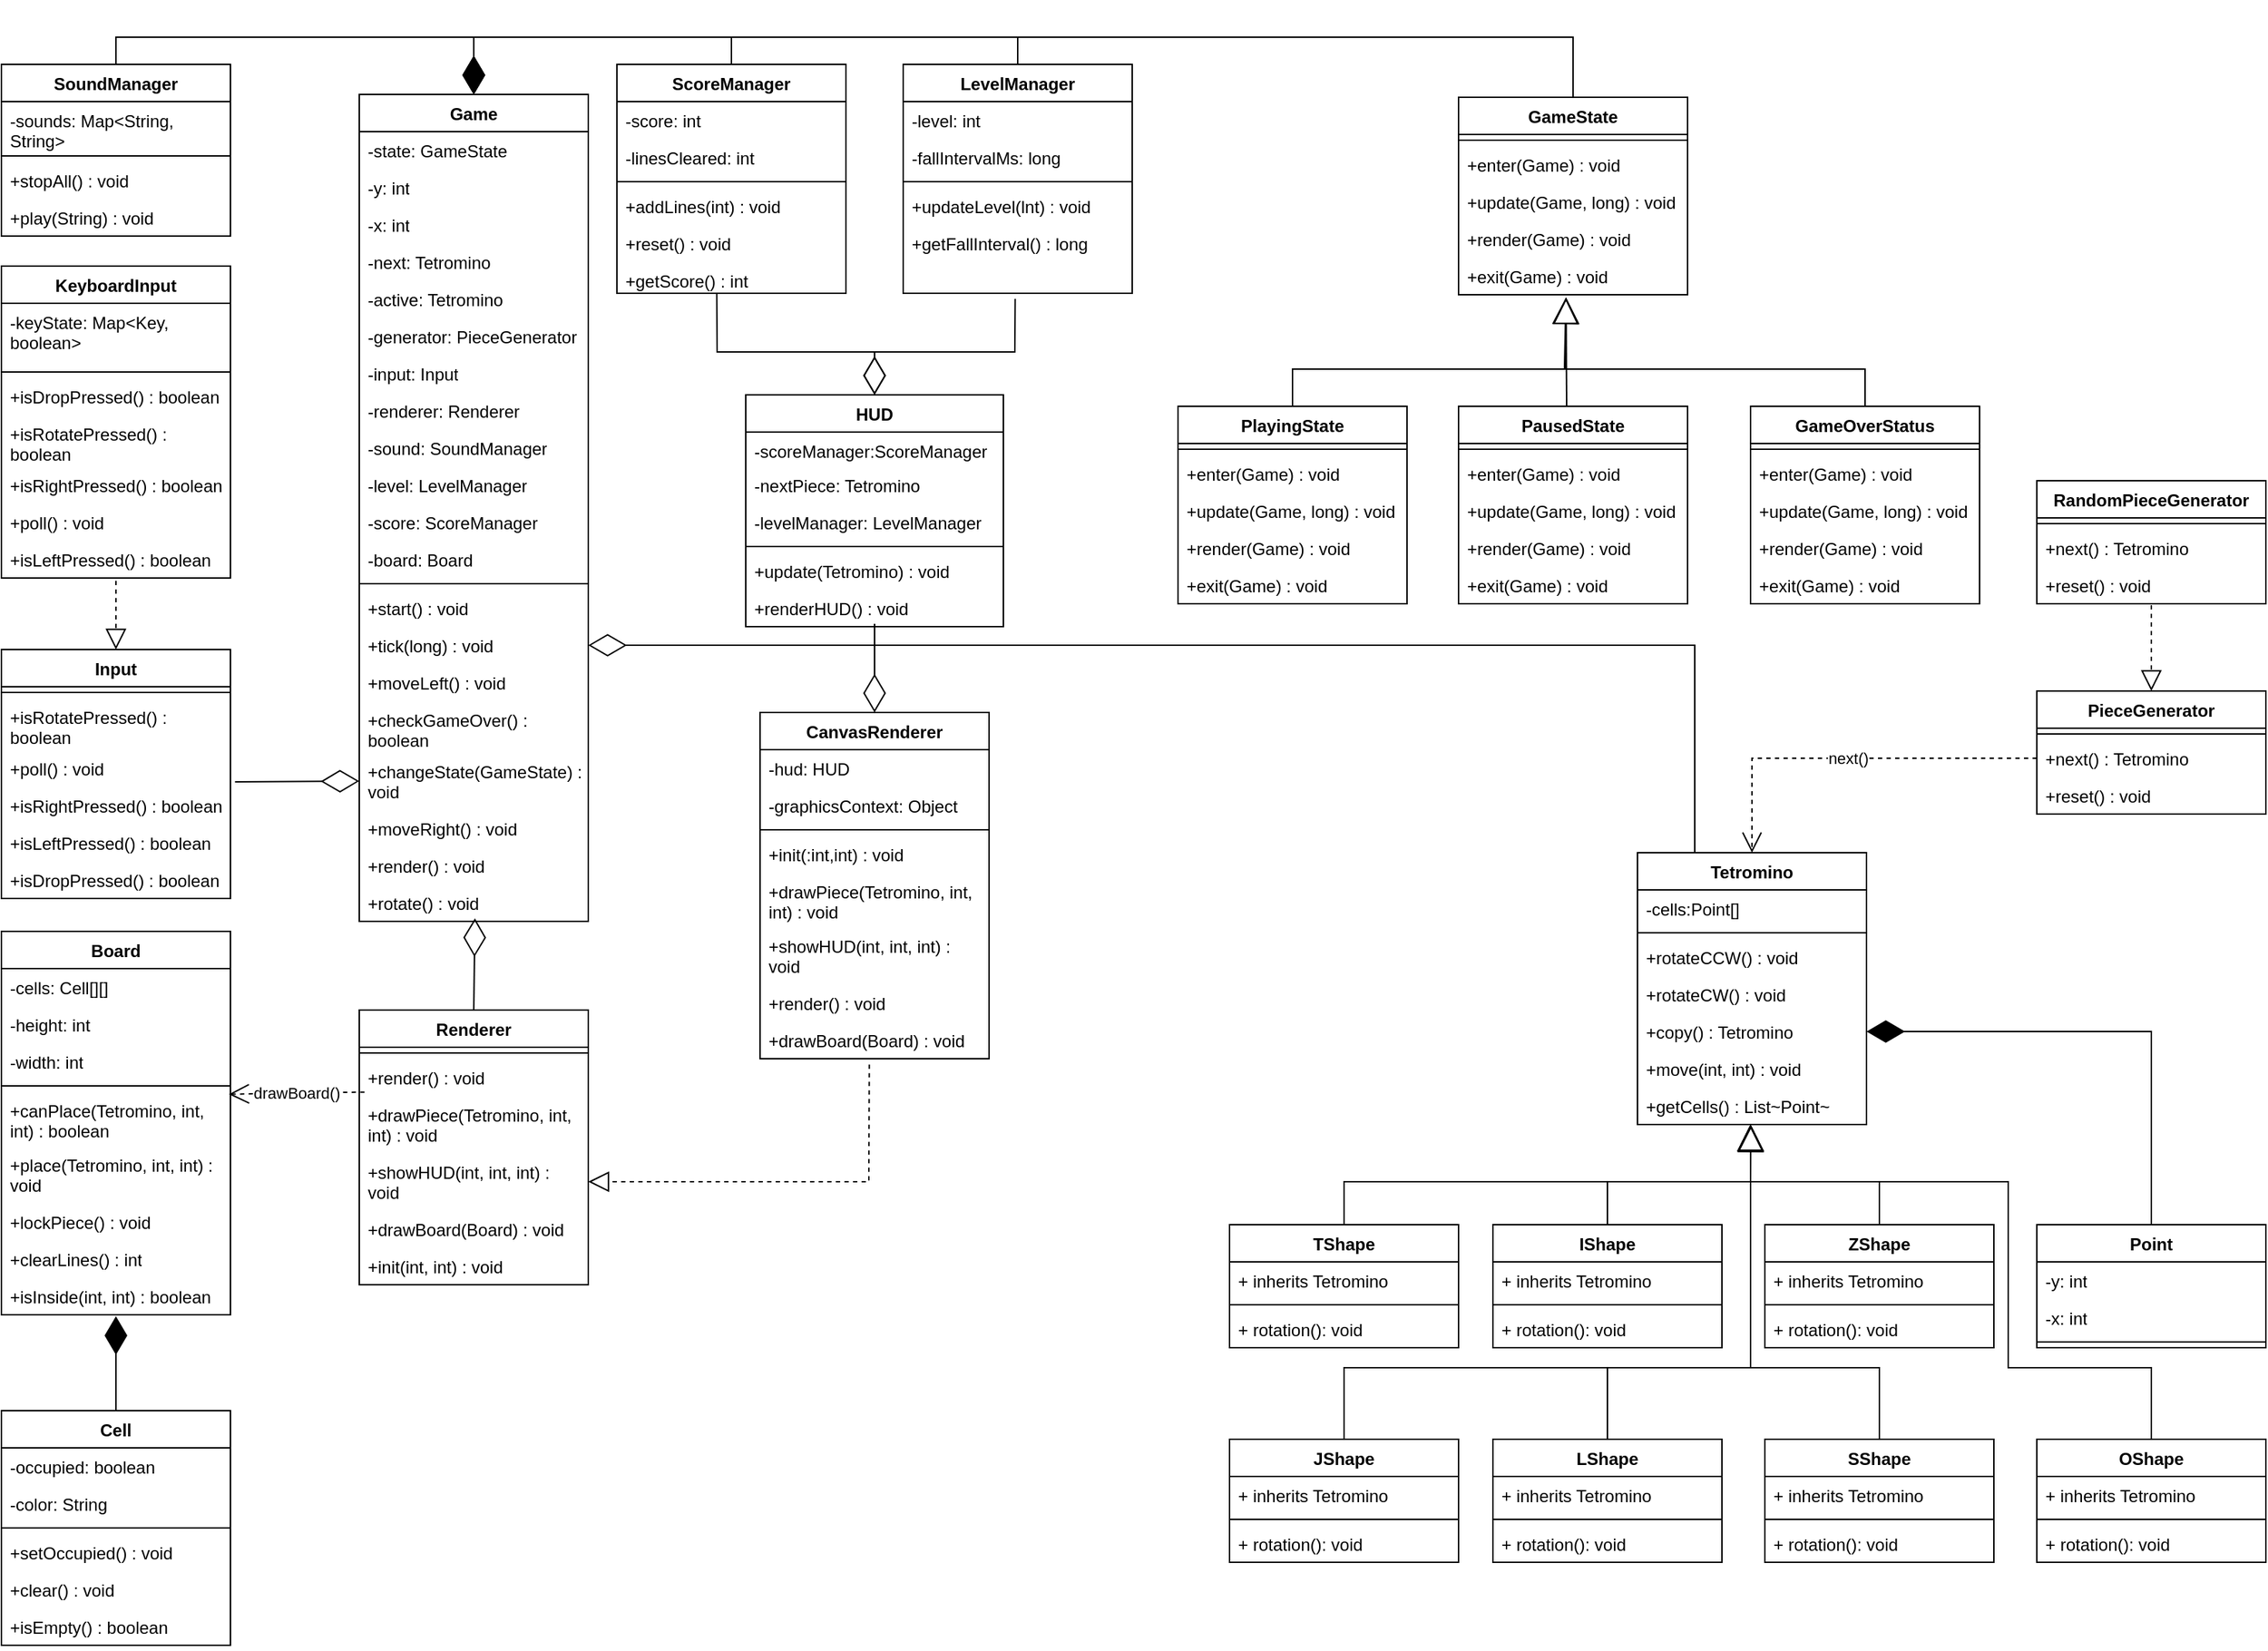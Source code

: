 <mxfile version="28.2.8">
  <diagram id="C5RBs43oDa-KdzZeNtuy" name="Page-1">
    <mxGraphModel dx="1572" dy="1014" grid="1" gridSize="10" guides="1" tooltips="1" connect="1" arrows="1" fold="1" page="1" pageScale="1" pageWidth="827" pageHeight="1169" math="0" shadow="0">
      <root>
        <mxCell id="WIyWlLk6GJQsqaUBKTNV-0" />
        <mxCell id="WIyWlLk6GJQsqaUBKTNV-1" parent="WIyWlLk6GJQsqaUBKTNV-0" />
        <mxCell id="gcm_TymCRfotOEIFJDph-1" value="Game" style="swimlane;fontStyle=1;align=center;verticalAlign=top;childLayout=stackLayout;horizontal=1;startSize=26;horizontalStack=0;resizeParent=1;resizeParentMax=0;resizeLast=0;collapsible=1;marginBottom=0;whiteSpace=wrap;html=1;" vertex="1" parent="WIyWlLk6GJQsqaUBKTNV-1">
          <mxGeometry x="268" y="70" width="160" height="578" as="geometry" />
        </mxCell>
        <mxCell id="gcm_TymCRfotOEIFJDph-23" value="-state: GameState" style="text;strokeColor=none;fillColor=none;align=left;verticalAlign=top;spacingLeft=4;spacingRight=4;overflow=hidden;rotatable=0;points=[[0,0.5],[1,0.5]];portConstraint=eastwest;whiteSpace=wrap;html=1;" vertex="1" parent="gcm_TymCRfotOEIFJDph-1">
          <mxGeometry y="26" width="160" height="26" as="geometry" />
        </mxCell>
        <mxCell id="gcm_TymCRfotOEIFJDph-25" value="-y: int" style="text;strokeColor=none;fillColor=none;align=left;verticalAlign=top;spacingLeft=4;spacingRight=4;overflow=hidden;rotatable=0;points=[[0,0.5],[1,0.5]];portConstraint=eastwest;whiteSpace=wrap;html=1;" vertex="1" parent="gcm_TymCRfotOEIFJDph-1">
          <mxGeometry y="52" width="160" height="26" as="geometry" />
        </mxCell>
        <mxCell id="gcm_TymCRfotOEIFJDph-24" value="-x: int" style="text;strokeColor=none;fillColor=none;align=left;verticalAlign=top;spacingLeft=4;spacingRight=4;overflow=hidden;rotatable=0;points=[[0,0.5],[1,0.5]];portConstraint=eastwest;whiteSpace=wrap;html=1;" vertex="1" parent="gcm_TymCRfotOEIFJDph-1">
          <mxGeometry y="78" width="160" height="26" as="geometry" />
        </mxCell>
        <mxCell id="gcm_TymCRfotOEIFJDph-26" value="-next: Tetromino" style="text;strokeColor=none;fillColor=none;align=left;verticalAlign=top;spacingLeft=4;spacingRight=4;overflow=hidden;rotatable=0;points=[[0,0.5],[1,0.5]];portConstraint=eastwest;whiteSpace=wrap;html=1;" vertex="1" parent="gcm_TymCRfotOEIFJDph-1">
          <mxGeometry y="104" width="160" height="26" as="geometry" />
        </mxCell>
        <mxCell id="gcm_TymCRfotOEIFJDph-29" value="-active: Tetromino" style="text;strokeColor=none;fillColor=none;align=left;verticalAlign=top;spacingLeft=4;spacingRight=4;overflow=hidden;rotatable=0;points=[[0,0.5],[1,0.5]];portConstraint=eastwest;whiteSpace=wrap;html=1;" vertex="1" parent="gcm_TymCRfotOEIFJDph-1">
          <mxGeometry y="130" width="160" height="26" as="geometry" />
        </mxCell>
        <mxCell id="gcm_TymCRfotOEIFJDph-21" value="-generator: PieceGenerator" style="text;strokeColor=none;fillColor=none;align=left;verticalAlign=top;spacingLeft=4;spacingRight=4;overflow=hidden;rotatable=0;points=[[0,0.5],[1,0.5]];portConstraint=eastwest;whiteSpace=wrap;html=1;" vertex="1" parent="gcm_TymCRfotOEIFJDph-1">
          <mxGeometry y="156" width="160" height="26" as="geometry" />
        </mxCell>
        <mxCell id="gcm_TymCRfotOEIFJDph-30" value="-input: Input" style="text;strokeColor=none;fillColor=none;align=left;verticalAlign=top;spacingLeft=4;spacingRight=4;overflow=hidden;rotatable=0;points=[[0,0.5],[1,0.5]];portConstraint=eastwest;whiteSpace=wrap;html=1;" vertex="1" parent="gcm_TymCRfotOEIFJDph-1">
          <mxGeometry y="182" width="160" height="26" as="geometry" />
        </mxCell>
        <mxCell id="gcm_TymCRfotOEIFJDph-31" value="-renderer: Renderer" style="text;strokeColor=none;fillColor=none;align=left;verticalAlign=top;spacingLeft=4;spacingRight=4;overflow=hidden;rotatable=0;points=[[0,0.5],[1,0.5]];portConstraint=eastwest;whiteSpace=wrap;html=1;" vertex="1" parent="gcm_TymCRfotOEIFJDph-1">
          <mxGeometry y="208" width="160" height="26" as="geometry" />
        </mxCell>
        <mxCell id="gcm_TymCRfotOEIFJDph-27" value="-sound: SoundManager" style="text;strokeColor=none;fillColor=none;align=left;verticalAlign=top;spacingLeft=4;spacingRight=4;overflow=hidden;rotatable=0;points=[[0,0.5],[1,0.5]];portConstraint=eastwest;whiteSpace=wrap;html=1;" vertex="1" parent="gcm_TymCRfotOEIFJDph-1">
          <mxGeometry y="234" width="160" height="26" as="geometry" />
        </mxCell>
        <mxCell id="gcm_TymCRfotOEIFJDph-28" value="-level: LevelManager" style="text;strokeColor=none;fillColor=none;align=left;verticalAlign=top;spacingLeft=4;spacingRight=4;overflow=hidden;rotatable=0;points=[[0,0.5],[1,0.5]];portConstraint=eastwest;whiteSpace=wrap;html=1;" vertex="1" parent="gcm_TymCRfotOEIFJDph-1">
          <mxGeometry y="260" width="160" height="26" as="geometry" />
        </mxCell>
        <mxCell id="gcm_TymCRfotOEIFJDph-19" value="-score: ScoreManager" style="text;strokeColor=none;fillColor=none;align=left;verticalAlign=top;spacingLeft=4;spacingRight=4;overflow=hidden;rotatable=0;points=[[0,0.5],[1,0.5]];portConstraint=eastwest;whiteSpace=wrap;html=1;" vertex="1" parent="gcm_TymCRfotOEIFJDph-1">
          <mxGeometry y="286" width="160" height="26" as="geometry" />
        </mxCell>
        <mxCell id="gcm_TymCRfotOEIFJDph-2" value="-board: Board" style="text;strokeColor=none;fillColor=none;align=left;verticalAlign=top;spacingLeft=4;spacingRight=4;overflow=hidden;rotatable=0;points=[[0,0.5],[1,0.5]];portConstraint=eastwest;whiteSpace=wrap;html=1;" vertex="1" parent="gcm_TymCRfotOEIFJDph-1">
          <mxGeometry y="312" width="160" height="26" as="geometry" />
        </mxCell>
        <mxCell id="gcm_TymCRfotOEIFJDph-3" value="" style="line;strokeWidth=1;fillColor=none;align=left;verticalAlign=middle;spacingTop=-1;spacingLeft=3;spacingRight=3;rotatable=0;labelPosition=right;points=[];portConstraint=eastwest;strokeColor=inherit;" vertex="1" parent="gcm_TymCRfotOEIFJDph-1">
          <mxGeometry y="338" width="160" height="8" as="geometry" />
        </mxCell>
        <mxCell id="gcm_TymCRfotOEIFJDph-20" value="+start() : void" style="text;strokeColor=none;fillColor=none;align=left;verticalAlign=top;spacingLeft=4;spacingRight=4;overflow=hidden;rotatable=0;points=[[0,0.5],[1,0.5]];portConstraint=eastwest;whiteSpace=wrap;html=1;" vertex="1" parent="gcm_TymCRfotOEIFJDph-1">
          <mxGeometry y="346" width="160" height="26" as="geometry" />
        </mxCell>
        <mxCell id="gcm_TymCRfotOEIFJDph-18" value="+tick(long) : void" style="text;strokeColor=none;fillColor=none;align=left;verticalAlign=top;spacingLeft=4;spacingRight=4;overflow=hidden;rotatable=0;points=[[0,0.5],[1,0.5]];portConstraint=eastwest;whiteSpace=wrap;html=1;" vertex="1" parent="gcm_TymCRfotOEIFJDph-1">
          <mxGeometry y="372" width="160" height="26" as="geometry" />
        </mxCell>
        <mxCell id="gcm_TymCRfotOEIFJDph-22" value="+moveLeft() : void" style="text;strokeColor=none;fillColor=none;align=left;verticalAlign=top;spacingLeft=4;spacingRight=4;overflow=hidden;rotatable=0;points=[[0,0.5],[1,0.5]];portConstraint=eastwest;whiteSpace=wrap;html=1;" vertex="1" parent="gcm_TymCRfotOEIFJDph-1">
          <mxGeometry y="398" width="160" height="26" as="geometry" />
        </mxCell>
        <mxCell id="gcm_TymCRfotOEIFJDph-34" value="+checkGameOver() : boolean" style="text;strokeColor=none;fillColor=none;align=left;verticalAlign=top;spacingLeft=4;spacingRight=4;overflow=hidden;rotatable=0;points=[[0,0.5],[1,0.5]];portConstraint=eastwest;whiteSpace=wrap;html=1;" vertex="1" parent="gcm_TymCRfotOEIFJDph-1">
          <mxGeometry y="424" width="160" height="36" as="geometry" />
        </mxCell>
        <mxCell id="gcm_TymCRfotOEIFJDph-32" value="+changeState(GameState) : void" style="text;strokeColor=none;fillColor=none;align=left;verticalAlign=top;spacingLeft=4;spacingRight=4;overflow=hidden;rotatable=0;points=[[0,0.5],[1,0.5]];portConstraint=eastwest;whiteSpace=wrap;html=1;" vertex="1" parent="gcm_TymCRfotOEIFJDph-1">
          <mxGeometry y="460" width="160" height="40" as="geometry" />
        </mxCell>
        <mxCell id="gcm_TymCRfotOEIFJDph-4" value="+moveRight() : void" style="text;strokeColor=none;fillColor=none;align=left;verticalAlign=top;spacingLeft=4;spacingRight=4;overflow=hidden;rotatable=0;points=[[0,0.5],[1,0.5]];portConstraint=eastwest;whiteSpace=wrap;html=1;" vertex="1" parent="gcm_TymCRfotOEIFJDph-1">
          <mxGeometry y="500" width="160" height="26" as="geometry" />
        </mxCell>
        <mxCell id="gcm_TymCRfotOEIFJDph-36" value="+render() : void" style="text;strokeColor=none;fillColor=none;align=left;verticalAlign=top;spacingLeft=4;spacingRight=4;overflow=hidden;rotatable=0;points=[[0,0.5],[1,0.5]];portConstraint=eastwest;whiteSpace=wrap;html=1;" vertex="1" parent="gcm_TymCRfotOEIFJDph-1">
          <mxGeometry y="526" width="160" height="26" as="geometry" />
        </mxCell>
        <mxCell id="gcm_TymCRfotOEIFJDph-35" value="+rotate() : void" style="text;strokeColor=none;fillColor=none;align=left;verticalAlign=top;spacingLeft=4;spacingRight=4;overflow=hidden;rotatable=0;points=[[0,0.5],[1,0.5]];portConstraint=eastwest;whiteSpace=wrap;html=1;" vertex="1" parent="gcm_TymCRfotOEIFJDph-1">
          <mxGeometry y="552" width="160" height="26" as="geometry" />
        </mxCell>
        <mxCell id="gcm_TymCRfotOEIFJDph-9" value="KeyboardInput" style="swimlane;fontStyle=1;align=center;verticalAlign=top;childLayout=stackLayout;horizontal=1;startSize=26;horizontalStack=0;resizeParent=1;resizeParentMax=0;resizeLast=0;collapsible=1;marginBottom=0;whiteSpace=wrap;html=1;" vertex="1" parent="WIyWlLk6GJQsqaUBKTNV-1">
          <mxGeometry x="18" y="190" width="160" height="218" as="geometry" />
        </mxCell>
        <mxCell id="gcm_TymCRfotOEIFJDph-10" value="-keyState: Map&amp;lt;Key, boolean&amp;gt;" style="text;strokeColor=none;fillColor=none;align=left;verticalAlign=top;spacingLeft=4;spacingRight=4;overflow=hidden;rotatable=0;points=[[0,0.5],[1,0.5]];portConstraint=eastwest;whiteSpace=wrap;html=1;" vertex="1" parent="gcm_TymCRfotOEIFJDph-9">
          <mxGeometry y="26" width="160" height="44" as="geometry" />
        </mxCell>
        <mxCell id="gcm_TymCRfotOEIFJDph-11" value="" style="line;strokeWidth=1;fillColor=none;align=left;verticalAlign=middle;spacingTop=-1;spacingLeft=3;spacingRight=3;rotatable=0;labelPosition=right;points=[];portConstraint=eastwest;strokeColor=inherit;" vertex="1" parent="gcm_TymCRfotOEIFJDph-9">
          <mxGeometry y="70" width="160" height="8" as="geometry" />
        </mxCell>
        <mxCell id="gcm_TymCRfotOEIFJDph-37" value="+isDropPressed() : boolean" style="text;strokeColor=none;fillColor=none;align=left;verticalAlign=top;spacingLeft=4;spacingRight=4;overflow=hidden;rotatable=0;points=[[0,0.5],[1,0.5]];portConstraint=eastwest;whiteSpace=wrap;html=1;" vertex="1" parent="gcm_TymCRfotOEIFJDph-9">
          <mxGeometry y="78" width="160" height="26" as="geometry" />
        </mxCell>
        <mxCell id="gcm_TymCRfotOEIFJDph-38" value="+isRotatePressed() : boolean" style="text;strokeColor=none;fillColor=none;align=left;verticalAlign=top;spacingLeft=4;spacingRight=4;overflow=hidden;rotatable=0;points=[[0,0.5],[1,0.5]];portConstraint=eastwest;whiteSpace=wrap;html=1;" vertex="1" parent="gcm_TymCRfotOEIFJDph-9">
          <mxGeometry y="104" width="160" height="36" as="geometry" />
        </mxCell>
        <mxCell id="gcm_TymCRfotOEIFJDph-39" value="+isRightPressed() : boolean" style="text;strokeColor=none;fillColor=none;align=left;verticalAlign=top;spacingLeft=4;spacingRight=4;overflow=hidden;rotatable=0;points=[[0,0.5],[1,0.5]];portConstraint=eastwest;whiteSpace=wrap;html=1;" vertex="1" parent="gcm_TymCRfotOEIFJDph-9">
          <mxGeometry y="140" width="160" height="26" as="geometry" />
        </mxCell>
        <mxCell id="gcm_TymCRfotOEIFJDph-12" value="+poll() : void" style="text;strokeColor=none;fillColor=none;align=left;verticalAlign=top;spacingLeft=4;spacingRight=4;overflow=hidden;rotatable=0;points=[[0,0.5],[1,0.5]];portConstraint=eastwest;whiteSpace=wrap;html=1;" vertex="1" parent="gcm_TymCRfotOEIFJDph-9">
          <mxGeometry y="166" width="160" height="26" as="geometry" />
        </mxCell>
        <mxCell id="gcm_TymCRfotOEIFJDph-17" value="+isLeftPressed() : boolean" style="text;strokeColor=none;fillColor=none;align=left;verticalAlign=top;spacingLeft=4;spacingRight=4;overflow=hidden;rotatable=0;points=[[0,0.5],[1,0.5]];portConstraint=eastwest;whiteSpace=wrap;html=1;" vertex="1" parent="gcm_TymCRfotOEIFJDph-9">
          <mxGeometry y="192" width="160" height="26" as="geometry" />
        </mxCell>
        <mxCell id="gcm_TymCRfotOEIFJDph-13" value="CanvasRenderer" style="swimlane;fontStyle=1;align=center;verticalAlign=top;childLayout=stackLayout;horizontal=1;startSize=26;horizontalStack=0;resizeParent=1;resizeParentMax=0;resizeLast=0;collapsible=1;marginBottom=0;whiteSpace=wrap;html=1;" vertex="1" parent="WIyWlLk6GJQsqaUBKTNV-1">
          <mxGeometry x="548" y="502" width="160" height="242" as="geometry" />
        </mxCell>
        <mxCell id="gcm_TymCRfotOEIFJDph-81" value="-hud: HUD" style="text;strokeColor=none;fillColor=none;align=left;verticalAlign=top;spacingLeft=4;spacingRight=4;overflow=hidden;rotatable=0;points=[[0,0.5],[1,0.5]];portConstraint=eastwest;whiteSpace=wrap;html=1;" vertex="1" parent="gcm_TymCRfotOEIFJDph-13">
          <mxGeometry y="26" width="160" height="26" as="geometry" />
        </mxCell>
        <mxCell id="gcm_TymCRfotOEIFJDph-14" value="-graphicsContext: Object" style="text;strokeColor=none;fillColor=none;align=left;verticalAlign=top;spacingLeft=4;spacingRight=4;overflow=hidden;rotatable=0;points=[[0,0.5],[1,0.5]];portConstraint=eastwest;whiteSpace=wrap;html=1;" vertex="1" parent="gcm_TymCRfotOEIFJDph-13">
          <mxGeometry y="52" width="160" height="26" as="geometry" />
        </mxCell>
        <mxCell id="gcm_TymCRfotOEIFJDph-15" value="" style="line;strokeWidth=1;fillColor=none;align=left;verticalAlign=middle;spacingTop=-1;spacingLeft=3;spacingRight=3;rotatable=0;labelPosition=right;points=[];portConstraint=eastwest;strokeColor=inherit;" vertex="1" parent="gcm_TymCRfotOEIFJDph-13">
          <mxGeometry y="78" width="160" height="8" as="geometry" />
        </mxCell>
        <mxCell id="gcm_TymCRfotOEIFJDph-80" value="+init(:int,int) : void" style="text;strokeColor=none;fillColor=none;align=left;verticalAlign=top;spacingLeft=4;spacingRight=4;overflow=hidden;rotatable=0;points=[[0,0.5],[1,0.5]];portConstraint=eastwest;whiteSpace=wrap;html=1;" vertex="1" parent="gcm_TymCRfotOEIFJDph-13">
          <mxGeometry y="86" width="160" height="26" as="geometry" />
        </mxCell>
        <mxCell id="gcm_TymCRfotOEIFJDph-82" value="+drawPiece(Tetromino, int, int) : void" style="text;strokeColor=none;fillColor=none;align=left;verticalAlign=top;spacingLeft=4;spacingRight=4;overflow=hidden;rotatable=0;points=[[0,0.5],[1,0.5]];portConstraint=eastwest;whiteSpace=wrap;html=1;" vertex="1" parent="gcm_TymCRfotOEIFJDph-13">
          <mxGeometry y="112" width="160" height="38" as="geometry" />
        </mxCell>
        <mxCell id="gcm_TymCRfotOEIFJDph-83" value="+showHUD(int, int, int) : void" style="text;strokeColor=none;fillColor=none;align=left;verticalAlign=top;spacingLeft=4;spacingRight=4;overflow=hidden;rotatable=0;points=[[0,0.5],[1,0.5]];portConstraint=eastwest;whiteSpace=wrap;html=1;" vertex="1" parent="gcm_TymCRfotOEIFJDph-13">
          <mxGeometry y="150" width="160" height="40" as="geometry" />
        </mxCell>
        <mxCell id="gcm_TymCRfotOEIFJDph-84" value="+render() : void" style="text;strokeColor=none;fillColor=none;align=left;verticalAlign=top;spacingLeft=4;spacingRight=4;overflow=hidden;rotatable=0;points=[[0,0.5],[1,0.5]];portConstraint=eastwest;whiteSpace=wrap;html=1;" vertex="1" parent="gcm_TymCRfotOEIFJDph-13">
          <mxGeometry y="190" width="160" height="26" as="geometry" />
        </mxCell>
        <mxCell id="gcm_TymCRfotOEIFJDph-16" value="+drawBoard(Board) : void" style="text;strokeColor=none;fillColor=none;align=left;verticalAlign=top;spacingLeft=4;spacingRight=4;overflow=hidden;rotatable=0;points=[[0,0.5],[1,0.5]];portConstraint=eastwest;whiteSpace=wrap;html=1;" vertex="1" parent="gcm_TymCRfotOEIFJDph-13">
          <mxGeometry y="216" width="160" height="26" as="geometry" />
        </mxCell>
        <mxCell id="gcm_TymCRfotOEIFJDph-50" value="Input" style="swimlane;fontStyle=1;align=center;verticalAlign=top;childLayout=stackLayout;horizontal=1;startSize=26;horizontalStack=0;resizeParent=1;resizeParentMax=0;resizeLast=0;collapsible=1;marginBottom=0;whiteSpace=wrap;html=1;" vertex="1" parent="WIyWlLk6GJQsqaUBKTNV-1">
          <mxGeometry x="18" y="458" width="160" height="174" as="geometry" />
        </mxCell>
        <mxCell id="gcm_TymCRfotOEIFJDph-52" value="" style="line;strokeWidth=1;fillColor=none;align=left;verticalAlign=middle;spacingTop=-1;spacingLeft=3;spacingRight=3;rotatable=0;labelPosition=right;points=[];portConstraint=eastwest;strokeColor=inherit;" vertex="1" parent="gcm_TymCRfotOEIFJDph-50">
          <mxGeometry y="26" width="160" height="8" as="geometry" />
        </mxCell>
        <mxCell id="gcm_TymCRfotOEIFJDph-41" value="+isRotatePressed() : boolean" style="text;strokeColor=none;fillColor=none;align=left;verticalAlign=top;spacingLeft=4;spacingRight=4;overflow=hidden;rotatable=0;points=[[0,0.5],[1,0.5]];portConstraint=eastwest;whiteSpace=wrap;html=1;" vertex="1" parent="gcm_TymCRfotOEIFJDph-50">
          <mxGeometry y="34" width="160" height="36" as="geometry" />
        </mxCell>
        <mxCell id="gcm_TymCRfotOEIFJDph-58" value="+poll() : void" style="text;strokeColor=none;fillColor=none;align=left;verticalAlign=top;spacingLeft=4;spacingRight=4;overflow=hidden;rotatable=0;points=[[0,0.5],[1,0.5]];portConstraint=eastwest;whiteSpace=wrap;html=1;" vertex="1" parent="gcm_TymCRfotOEIFJDph-50">
          <mxGeometry y="70" width="160" height="26" as="geometry" />
        </mxCell>
        <mxCell id="gcm_TymCRfotOEIFJDph-55" value="+isRightPressed() : boolean" style="text;strokeColor=none;fillColor=none;align=left;verticalAlign=top;spacingLeft=4;spacingRight=4;overflow=hidden;rotatable=0;points=[[0,0.5],[1,0.5]];portConstraint=eastwest;whiteSpace=wrap;html=1;" vertex="1" parent="gcm_TymCRfotOEIFJDph-50">
          <mxGeometry y="96" width="160" height="26" as="geometry" />
        </mxCell>
        <mxCell id="gcm_TymCRfotOEIFJDph-59" value="+isLeftPressed() : boolean" style="text;strokeColor=none;fillColor=none;align=left;verticalAlign=top;spacingLeft=4;spacingRight=4;overflow=hidden;rotatable=0;points=[[0,0.5],[1,0.5]];portConstraint=eastwest;whiteSpace=wrap;html=1;" vertex="1" parent="gcm_TymCRfotOEIFJDph-50">
          <mxGeometry y="122" width="160" height="26" as="geometry" />
        </mxCell>
        <mxCell id="gcm_TymCRfotOEIFJDph-54" value="+isDropPressed() : boolean" style="text;strokeColor=none;fillColor=none;align=left;verticalAlign=top;spacingLeft=4;spacingRight=4;overflow=hidden;rotatable=0;points=[[0,0.5],[1,0.5]];portConstraint=eastwest;whiteSpace=wrap;html=1;" vertex="1" parent="gcm_TymCRfotOEIFJDph-50">
          <mxGeometry y="148" width="160" height="26" as="geometry" />
        </mxCell>
        <mxCell id="gcm_TymCRfotOEIFJDph-60" value="" style="endArrow=block;dashed=1;endFill=0;endSize=12;html=1;rounded=0;entryX=0.5;entryY=0;entryDx=0;entryDy=0;" edge="1" parent="WIyWlLk6GJQsqaUBKTNV-1" target="gcm_TymCRfotOEIFJDph-50">
          <mxGeometry width="160" relative="1" as="geometry">
            <mxPoint x="98" y="410" as="sourcePoint" />
            <mxPoint x="228" y="408" as="targetPoint" />
          </mxGeometry>
        </mxCell>
        <mxCell id="gcm_TymCRfotOEIFJDph-62" value="Board" style="swimlane;fontStyle=1;align=center;verticalAlign=top;childLayout=stackLayout;horizontal=1;startSize=26;horizontalStack=0;resizeParent=1;resizeParentMax=0;resizeLast=0;collapsible=1;marginBottom=0;whiteSpace=wrap;html=1;" vertex="1" parent="WIyWlLk6GJQsqaUBKTNV-1">
          <mxGeometry x="18" y="655" width="160" height="268" as="geometry" />
        </mxCell>
        <mxCell id="gcm_TymCRfotOEIFJDph-70" value="-cells: Cell[][]" style="text;strokeColor=none;fillColor=none;align=left;verticalAlign=top;spacingLeft=4;spacingRight=4;overflow=hidden;rotatable=0;points=[[0,0.5],[1,0.5]];portConstraint=eastwest;whiteSpace=wrap;html=1;" vertex="1" parent="gcm_TymCRfotOEIFJDph-62">
          <mxGeometry y="26" width="160" height="26" as="geometry" />
        </mxCell>
        <mxCell id="gcm_TymCRfotOEIFJDph-71" value="-height: int" style="text;strokeColor=none;fillColor=none;align=left;verticalAlign=top;spacingLeft=4;spacingRight=4;overflow=hidden;rotatable=0;points=[[0,0.5],[1,0.5]];portConstraint=eastwest;whiteSpace=wrap;html=1;" vertex="1" parent="gcm_TymCRfotOEIFJDph-62">
          <mxGeometry y="52" width="160" height="26" as="geometry" />
        </mxCell>
        <mxCell id="gcm_TymCRfotOEIFJDph-63" value="-width: int" style="text;strokeColor=none;fillColor=none;align=left;verticalAlign=top;spacingLeft=4;spacingRight=4;overflow=hidden;rotatable=0;points=[[0,0.5],[1,0.5]];portConstraint=eastwest;whiteSpace=wrap;html=1;" vertex="1" parent="gcm_TymCRfotOEIFJDph-62">
          <mxGeometry y="78" width="160" height="26" as="geometry" />
        </mxCell>
        <mxCell id="gcm_TymCRfotOEIFJDph-64" value="" style="line;strokeWidth=1;fillColor=none;align=left;verticalAlign=middle;spacingTop=-1;spacingLeft=3;spacingRight=3;rotatable=0;labelPosition=right;points=[];portConstraint=eastwest;strokeColor=inherit;" vertex="1" parent="gcm_TymCRfotOEIFJDph-62">
          <mxGeometry y="104" width="160" height="8" as="geometry" />
        </mxCell>
        <mxCell id="gcm_TymCRfotOEIFJDph-65" value="+canPlace(Tetromino, int, int) : boolean" style="text;strokeColor=none;fillColor=none;align=left;verticalAlign=top;spacingLeft=4;spacingRight=4;overflow=hidden;rotatable=0;points=[[0,0.5],[1,0.5]];portConstraint=eastwest;whiteSpace=wrap;html=1;" vertex="1" parent="gcm_TymCRfotOEIFJDph-62">
          <mxGeometry y="112" width="160" height="38" as="geometry" />
        </mxCell>
        <mxCell id="gcm_TymCRfotOEIFJDph-73" value="+place(Tetromino, int, int) : void" style="text;strokeColor=none;fillColor=none;align=left;verticalAlign=top;spacingLeft=4;spacingRight=4;overflow=hidden;rotatable=0;points=[[0,0.5],[1,0.5]];portConstraint=eastwest;whiteSpace=wrap;html=1;" vertex="1" parent="gcm_TymCRfotOEIFJDph-62">
          <mxGeometry y="150" width="160" height="40" as="geometry" />
        </mxCell>
        <mxCell id="gcm_TymCRfotOEIFJDph-72" value="+lockPiece() : void" style="text;strokeColor=none;fillColor=none;align=left;verticalAlign=top;spacingLeft=4;spacingRight=4;overflow=hidden;rotatable=0;points=[[0,0.5],[1,0.5]];portConstraint=eastwest;whiteSpace=wrap;html=1;" vertex="1" parent="gcm_TymCRfotOEIFJDph-62">
          <mxGeometry y="190" width="160" height="26" as="geometry" />
        </mxCell>
        <mxCell id="gcm_TymCRfotOEIFJDph-74" value="+clearLines() : int" style="text;strokeColor=none;fillColor=none;align=left;verticalAlign=top;spacingLeft=4;spacingRight=4;overflow=hidden;rotatable=0;points=[[0,0.5],[1,0.5]];portConstraint=eastwest;whiteSpace=wrap;html=1;" vertex="1" parent="gcm_TymCRfotOEIFJDph-62">
          <mxGeometry y="216" width="160" height="26" as="geometry" />
        </mxCell>
        <mxCell id="gcm_TymCRfotOEIFJDph-75" value="+isInside(int, int) : boolean" style="text;strokeColor=none;fillColor=none;align=left;verticalAlign=top;spacingLeft=4;spacingRight=4;overflow=hidden;rotatable=0;points=[[0,0.5],[1,0.5]];portConstraint=eastwest;whiteSpace=wrap;html=1;" vertex="1" parent="gcm_TymCRfotOEIFJDph-62">
          <mxGeometry y="242" width="160" height="26" as="geometry" />
        </mxCell>
        <mxCell id="gcm_TymCRfotOEIFJDph-66" value="Cell" style="swimlane;fontStyle=1;align=center;verticalAlign=top;childLayout=stackLayout;horizontal=1;startSize=26;horizontalStack=0;resizeParent=1;resizeParentMax=0;resizeLast=0;collapsible=1;marginBottom=0;whiteSpace=wrap;html=1;" vertex="1" parent="WIyWlLk6GJQsqaUBKTNV-1">
          <mxGeometry x="18" y="990" width="160" height="164" as="geometry" />
        </mxCell>
        <mxCell id="gcm_TymCRfotOEIFJDph-67" value="-occupied: boolean" style="text;strokeColor=none;fillColor=none;align=left;verticalAlign=top;spacingLeft=4;spacingRight=4;overflow=hidden;rotatable=0;points=[[0,0.5],[1,0.5]];portConstraint=eastwest;whiteSpace=wrap;html=1;" vertex="1" parent="gcm_TymCRfotOEIFJDph-66">
          <mxGeometry y="26" width="160" height="26" as="geometry" />
        </mxCell>
        <mxCell id="gcm_TymCRfotOEIFJDph-76" value="-color: String" style="text;strokeColor=none;fillColor=none;align=left;verticalAlign=top;spacingLeft=4;spacingRight=4;overflow=hidden;rotatable=0;points=[[0,0.5],[1,0.5]];portConstraint=eastwest;whiteSpace=wrap;html=1;" vertex="1" parent="gcm_TymCRfotOEIFJDph-66">
          <mxGeometry y="52" width="160" height="26" as="geometry" />
        </mxCell>
        <mxCell id="gcm_TymCRfotOEIFJDph-68" value="" style="line;strokeWidth=1;fillColor=none;align=left;verticalAlign=middle;spacingTop=-1;spacingLeft=3;spacingRight=3;rotatable=0;labelPosition=right;points=[];portConstraint=eastwest;strokeColor=inherit;" vertex="1" parent="gcm_TymCRfotOEIFJDph-66">
          <mxGeometry y="78" width="160" height="8" as="geometry" />
        </mxCell>
        <mxCell id="gcm_TymCRfotOEIFJDph-69" value="+setOccupied() : void" style="text;strokeColor=none;fillColor=none;align=left;verticalAlign=top;spacingLeft=4;spacingRight=4;overflow=hidden;rotatable=0;points=[[0,0.5],[1,0.5]];portConstraint=eastwest;whiteSpace=wrap;html=1;" vertex="1" parent="gcm_TymCRfotOEIFJDph-66">
          <mxGeometry y="86" width="160" height="26" as="geometry" />
        </mxCell>
        <mxCell id="gcm_TymCRfotOEIFJDph-78" value="+clear() : void" style="text;strokeColor=none;fillColor=none;align=left;verticalAlign=top;spacingLeft=4;spacingRight=4;overflow=hidden;rotatable=0;points=[[0,0.5],[1,0.5]];portConstraint=eastwest;whiteSpace=wrap;html=1;" vertex="1" parent="gcm_TymCRfotOEIFJDph-66">
          <mxGeometry y="112" width="160" height="26" as="geometry" />
        </mxCell>
        <mxCell id="gcm_TymCRfotOEIFJDph-77" value="+isEmpty() : boolean" style="text;strokeColor=none;fillColor=none;align=left;verticalAlign=top;spacingLeft=4;spacingRight=4;overflow=hidden;rotatable=0;points=[[0,0.5],[1,0.5]];portConstraint=eastwest;whiteSpace=wrap;html=1;" vertex="1" parent="gcm_TymCRfotOEIFJDph-66">
          <mxGeometry y="138" width="160" height="26" as="geometry" />
        </mxCell>
        <mxCell id="gcm_TymCRfotOEIFJDph-79" value="" style="endArrow=diamondThin;endFill=1;endSize=24;html=1;rounded=0;exitX=0.5;exitY=0;exitDx=0;exitDy=0;" edge="1" parent="WIyWlLk6GJQsqaUBKTNV-1" source="gcm_TymCRfotOEIFJDph-66">
          <mxGeometry width="160" relative="1" as="geometry">
            <mxPoint x="28" y="945" as="sourcePoint" />
            <mxPoint x="98" y="924" as="targetPoint" />
          </mxGeometry>
        </mxCell>
        <mxCell id="gcm_TymCRfotOEIFJDph-85" value="Renderer" style="swimlane;fontStyle=1;align=center;verticalAlign=top;childLayout=stackLayout;horizontal=1;startSize=26;horizontalStack=0;resizeParent=1;resizeParentMax=0;resizeLast=0;collapsible=1;marginBottom=0;whiteSpace=wrap;html=1;" vertex="1" parent="WIyWlLk6GJQsqaUBKTNV-1">
          <mxGeometry x="268" y="710" width="160" height="192" as="geometry" />
        </mxCell>
        <mxCell id="gcm_TymCRfotOEIFJDph-87" value="" style="line;strokeWidth=1;fillColor=none;align=left;verticalAlign=middle;spacingTop=-1;spacingLeft=3;spacingRight=3;rotatable=0;labelPosition=right;points=[];portConstraint=eastwest;strokeColor=inherit;" vertex="1" parent="gcm_TymCRfotOEIFJDph-85">
          <mxGeometry y="26" width="160" height="8" as="geometry" />
        </mxCell>
        <mxCell id="gcm_TymCRfotOEIFJDph-90" value="+render() : void" style="text;strokeColor=none;fillColor=none;align=left;verticalAlign=top;spacingLeft=4;spacingRight=4;overflow=hidden;rotatable=0;points=[[0,0.5],[1,0.5]];portConstraint=eastwest;whiteSpace=wrap;html=1;" vertex="1" parent="gcm_TymCRfotOEIFJDph-85">
          <mxGeometry y="34" width="160" height="26" as="geometry" />
        </mxCell>
        <mxCell id="gcm_TymCRfotOEIFJDph-89" value="+drawPiece(Tetromino, int, int) : void" style="text;strokeColor=none;fillColor=none;align=left;verticalAlign=top;spacingLeft=4;spacingRight=4;overflow=hidden;rotatable=0;points=[[0,0.5],[1,0.5]];portConstraint=eastwest;whiteSpace=wrap;html=1;" vertex="1" parent="gcm_TymCRfotOEIFJDph-85">
          <mxGeometry y="60" width="160" height="40" as="geometry" />
        </mxCell>
        <mxCell id="gcm_TymCRfotOEIFJDph-92" value="+showHUD(int, int, int) : void" style="text;strokeColor=none;fillColor=none;align=left;verticalAlign=top;spacingLeft=4;spacingRight=4;overflow=hidden;rotatable=0;points=[[0,0.5],[1,0.5]];portConstraint=eastwest;whiteSpace=wrap;html=1;" vertex="1" parent="gcm_TymCRfotOEIFJDph-85">
          <mxGeometry y="100" width="160" height="40" as="geometry" />
        </mxCell>
        <mxCell id="gcm_TymCRfotOEIFJDph-91" value="+drawBoard(Board) : void" style="text;strokeColor=none;fillColor=none;align=left;verticalAlign=top;spacingLeft=4;spacingRight=4;overflow=hidden;rotatable=0;points=[[0,0.5],[1,0.5]];portConstraint=eastwest;whiteSpace=wrap;html=1;" vertex="1" parent="gcm_TymCRfotOEIFJDph-85">
          <mxGeometry y="140" width="160" height="26" as="geometry" />
        </mxCell>
        <mxCell id="gcm_TymCRfotOEIFJDph-88" value="+init(int, int) : void" style="text;strokeColor=none;fillColor=none;align=left;verticalAlign=top;spacingLeft=4;spacingRight=4;overflow=hidden;rotatable=0;points=[[0,0.5],[1,0.5]];portConstraint=eastwest;whiteSpace=wrap;html=1;" vertex="1" parent="gcm_TymCRfotOEIFJDph-85">
          <mxGeometry y="166" width="160" height="26" as="geometry" />
        </mxCell>
        <mxCell id="gcm_TymCRfotOEIFJDph-93" value="HUD" style="swimlane;fontStyle=1;align=center;verticalAlign=top;childLayout=stackLayout;horizontal=1;startSize=26;horizontalStack=0;resizeParent=1;resizeParentMax=0;resizeLast=0;collapsible=1;marginBottom=0;whiteSpace=wrap;html=1;" vertex="1" parent="WIyWlLk6GJQsqaUBKTNV-1">
          <mxGeometry x="538" y="280" width="180" height="162" as="geometry" />
        </mxCell>
        <mxCell id="gcm_TymCRfotOEIFJDph-94" value="-scoreManager:ScoreManager" style="text;strokeColor=none;fillColor=none;align=left;verticalAlign=top;spacingLeft=4;spacingRight=4;overflow=hidden;rotatable=0;points=[[0,0.5],[1,0.5]];portConstraint=eastwest;whiteSpace=wrap;html=1;" vertex="1" parent="gcm_TymCRfotOEIFJDph-93">
          <mxGeometry y="26" width="180" height="24" as="geometry" />
        </mxCell>
        <mxCell id="gcm_TymCRfotOEIFJDph-98" value="-nextPiece: Tetromino" style="text;strokeColor=none;fillColor=none;align=left;verticalAlign=top;spacingLeft=4;spacingRight=4;overflow=hidden;rotatable=0;points=[[0,0.5],[1,0.5]];portConstraint=eastwest;whiteSpace=wrap;html=1;" vertex="1" parent="gcm_TymCRfotOEIFJDph-93">
          <mxGeometry y="50" width="180" height="26" as="geometry" />
        </mxCell>
        <mxCell id="gcm_TymCRfotOEIFJDph-97" value="-levelManager: LevelManager" style="text;strokeColor=none;fillColor=none;align=left;verticalAlign=top;spacingLeft=4;spacingRight=4;overflow=hidden;rotatable=0;points=[[0,0.5],[1,0.5]];portConstraint=eastwest;whiteSpace=wrap;html=1;" vertex="1" parent="gcm_TymCRfotOEIFJDph-93">
          <mxGeometry y="76" width="180" height="26" as="geometry" />
        </mxCell>
        <mxCell id="gcm_TymCRfotOEIFJDph-95" value="" style="line;strokeWidth=1;fillColor=none;align=left;verticalAlign=middle;spacingTop=-1;spacingLeft=3;spacingRight=3;rotatable=0;labelPosition=right;points=[];portConstraint=eastwest;strokeColor=inherit;" vertex="1" parent="gcm_TymCRfotOEIFJDph-93">
          <mxGeometry y="102" width="180" height="8" as="geometry" />
        </mxCell>
        <mxCell id="gcm_TymCRfotOEIFJDph-99" value="+update(Tetromino) : void" style="text;strokeColor=none;fillColor=none;align=left;verticalAlign=top;spacingLeft=4;spacingRight=4;overflow=hidden;rotatable=0;points=[[0,0.5],[1,0.5]];portConstraint=eastwest;whiteSpace=wrap;html=1;" vertex="1" parent="gcm_TymCRfotOEIFJDph-93">
          <mxGeometry y="110" width="180" height="26" as="geometry" />
        </mxCell>
        <mxCell id="gcm_TymCRfotOEIFJDph-96" value="+renderHUD() : void" style="text;strokeColor=none;fillColor=none;align=left;verticalAlign=top;spacingLeft=4;spacingRight=4;overflow=hidden;rotatable=0;points=[[0,0.5],[1,0.5]];portConstraint=eastwest;whiteSpace=wrap;html=1;" vertex="1" parent="gcm_TymCRfotOEIFJDph-93">
          <mxGeometry y="136" width="180" height="26" as="geometry" />
        </mxCell>
        <mxCell id="gcm_TymCRfotOEIFJDph-100" value="ScoreManager" style="swimlane;fontStyle=1;align=center;verticalAlign=top;childLayout=stackLayout;horizontal=1;startSize=26;horizontalStack=0;resizeParent=1;resizeParentMax=0;resizeLast=0;collapsible=1;marginBottom=0;whiteSpace=wrap;html=1;" vertex="1" parent="WIyWlLk6GJQsqaUBKTNV-1">
          <mxGeometry x="448" y="49" width="160" height="160" as="geometry" />
        </mxCell>
        <mxCell id="gcm_TymCRfotOEIFJDph-101" value="-score: int" style="text;strokeColor=none;fillColor=none;align=left;verticalAlign=top;spacingLeft=4;spacingRight=4;overflow=hidden;rotatable=0;points=[[0,0.5],[1,0.5]];portConstraint=eastwest;whiteSpace=wrap;html=1;" vertex="1" parent="gcm_TymCRfotOEIFJDph-100">
          <mxGeometry y="26" width="160" height="26" as="geometry" />
        </mxCell>
        <mxCell id="gcm_TymCRfotOEIFJDph-112" value="-linesCleared: int" style="text;strokeColor=none;fillColor=none;align=left;verticalAlign=top;spacingLeft=4;spacingRight=4;overflow=hidden;rotatable=0;points=[[0,0.5],[1,0.5]];portConstraint=eastwest;whiteSpace=wrap;html=1;" vertex="1" parent="gcm_TymCRfotOEIFJDph-100">
          <mxGeometry y="52" width="160" height="26" as="geometry" />
        </mxCell>
        <mxCell id="gcm_TymCRfotOEIFJDph-102" value="" style="line;strokeWidth=1;fillColor=none;align=left;verticalAlign=middle;spacingTop=-1;spacingLeft=3;spacingRight=3;rotatable=0;labelPosition=right;points=[];portConstraint=eastwest;strokeColor=inherit;" vertex="1" parent="gcm_TymCRfotOEIFJDph-100">
          <mxGeometry y="78" width="160" height="8" as="geometry" />
        </mxCell>
        <mxCell id="gcm_TymCRfotOEIFJDph-114" value="+addLines(int) : void" style="text;strokeColor=none;fillColor=none;align=left;verticalAlign=top;spacingLeft=4;spacingRight=4;overflow=hidden;rotatable=0;points=[[0,0.5],[1,0.5]];portConstraint=eastwest;whiteSpace=wrap;html=1;" vertex="1" parent="gcm_TymCRfotOEIFJDph-100">
          <mxGeometry y="86" width="160" height="26" as="geometry" />
        </mxCell>
        <mxCell id="gcm_TymCRfotOEIFJDph-113" value="+reset() : void" style="text;strokeColor=none;fillColor=none;align=left;verticalAlign=top;spacingLeft=4;spacingRight=4;overflow=hidden;rotatable=0;points=[[0,0.5],[1,0.5]];portConstraint=eastwest;whiteSpace=wrap;html=1;" vertex="1" parent="gcm_TymCRfotOEIFJDph-100">
          <mxGeometry y="112" width="160" height="26" as="geometry" />
        </mxCell>
        <mxCell id="gcm_TymCRfotOEIFJDph-103" value="+getScore() : int" style="text;strokeColor=none;fillColor=none;align=left;verticalAlign=top;spacingLeft=4;spacingRight=4;overflow=hidden;rotatable=0;points=[[0,0.5],[1,0.5]];portConstraint=eastwest;whiteSpace=wrap;html=1;" vertex="1" parent="gcm_TymCRfotOEIFJDph-100">
          <mxGeometry y="138" width="160" height="22" as="geometry" />
        </mxCell>
        <mxCell id="gcm_TymCRfotOEIFJDph-104" value="LevelManager" style="swimlane;fontStyle=1;align=center;verticalAlign=top;childLayout=stackLayout;horizontal=1;startSize=26;horizontalStack=0;resizeParent=1;resizeParentMax=0;resizeLast=0;collapsible=1;marginBottom=0;whiteSpace=wrap;html=1;" vertex="1" parent="WIyWlLk6GJQsqaUBKTNV-1">
          <mxGeometry x="648" y="49" width="160" height="160" as="geometry" />
        </mxCell>
        <mxCell id="gcm_TymCRfotOEIFJDph-105" value="-level: int" style="text;strokeColor=none;fillColor=none;align=left;verticalAlign=top;spacingLeft=4;spacingRight=4;overflow=hidden;rotatable=0;points=[[0,0.5],[1,0.5]];portConstraint=eastwest;whiteSpace=wrap;html=1;" vertex="1" parent="gcm_TymCRfotOEIFJDph-104">
          <mxGeometry y="26" width="160" height="26" as="geometry" />
        </mxCell>
        <mxCell id="gcm_TymCRfotOEIFJDph-115" value="-fallIntervalMs: long" style="text;strokeColor=none;fillColor=none;align=left;verticalAlign=top;spacingLeft=4;spacingRight=4;overflow=hidden;rotatable=0;points=[[0,0.5],[1,0.5]];portConstraint=eastwest;whiteSpace=wrap;html=1;" vertex="1" parent="gcm_TymCRfotOEIFJDph-104">
          <mxGeometry y="52" width="160" height="26" as="geometry" />
        </mxCell>
        <mxCell id="gcm_TymCRfotOEIFJDph-106" value="" style="line;strokeWidth=1;fillColor=none;align=left;verticalAlign=middle;spacingTop=-1;spacingLeft=3;spacingRight=3;rotatable=0;labelPosition=right;points=[];portConstraint=eastwest;strokeColor=inherit;" vertex="1" parent="gcm_TymCRfotOEIFJDph-104">
          <mxGeometry y="78" width="160" height="8" as="geometry" />
        </mxCell>
        <mxCell id="gcm_TymCRfotOEIFJDph-107" value="+updateLevel(lnt) : void" style="text;strokeColor=none;fillColor=none;align=left;verticalAlign=top;spacingLeft=4;spacingRight=4;overflow=hidden;rotatable=0;points=[[0,0.5],[1,0.5]];portConstraint=eastwest;whiteSpace=wrap;html=1;" vertex="1" parent="gcm_TymCRfotOEIFJDph-104">
          <mxGeometry y="86" width="160" height="26" as="geometry" />
        </mxCell>
        <mxCell id="gcm_TymCRfotOEIFJDph-116" value="+getFallInterval() : long" style="text;strokeColor=none;fillColor=none;align=left;verticalAlign=top;spacingLeft=4;spacingRight=4;overflow=hidden;rotatable=0;points=[[0,0.5],[1,0.5]];portConstraint=eastwest;whiteSpace=wrap;html=1;" vertex="1" parent="gcm_TymCRfotOEIFJDph-104">
          <mxGeometry y="112" width="160" height="48" as="geometry" />
        </mxCell>
        <mxCell id="gcm_TymCRfotOEIFJDph-108" value="SoundManager" style="swimlane;fontStyle=1;align=center;verticalAlign=top;childLayout=stackLayout;horizontal=1;startSize=26;horizontalStack=0;resizeParent=1;resizeParentMax=0;resizeLast=0;collapsible=1;marginBottom=0;whiteSpace=wrap;html=1;" vertex="1" parent="WIyWlLk6GJQsqaUBKTNV-1">
          <mxGeometry x="18" y="49" width="160" height="120" as="geometry" />
        </mxCell>
        <mxCell id="gcm_TymCRfotOEIFJDph-109" value="-sounds: Map&amp;lt;String, String&amp;gt;" style="text;strokeColor=none;fillColor=none;align=left;verticalAlign=top;spacingLeft=4;spacingRight=4;overflow=hidden;rotatable=0;points=[[0,0.5],[1,0.5]];portConstraint=eastwest;whiteSpace=wrap;html=1;" vertex="1" parent="gcm_TymCRfotOEIFJDph-108">
          <mxGeometry y="26" width="160" height="34" as="geometry" />
        </mxCell>
        <mxCell id="gcm_TymCRfotOEIFJDph-110" value="" style="line;strokeWidth=1;fillColor=none;align=left;verticalAlign=middle;spacingTop=-1;spacingLeft=3;spacingRight=3;rotatable=0;labelPosition=right;points=[];portConstraint=eastwest;strokeColor=inherit;" vertex="1" parent="gcm_TymCRfotOEIFJDph-108">
          <mxGeometry y="60" width="160" height="8" as="geometry" />
        </mxCell>
        <mxCell id="gcm_TymCRfotOEIFJDph-118" value="+stopAll() : void" style="text;strokeColor=none;fillColor=none;align=left;verticalAlign=top;spacingLeft=4;spacingRight=4;overflow=hidden;rotatable=0;points=[[0,0.5],[1,0.5]];portConstraint=eastwest;whiteSpace=wrap;html=1;" vertex="1" parent="gcm_TymCRfotOEIFJDph-108">
          <mxGeometry y="68" width="160" height="26" as="geometry" />
        </mxCell>
        <mxCell id="gcm_TymCRfotOEIFJDph-111" value="+play(String) : void" style="text;strokeColor=none;fillColor=none;align=left;verticalAlign=top;spacingLeft=4;spacingRight=4;overflow=hidden;rotatable=0;points=[[0,0.5],[1,0.5]];portConstraint=eastwest;whiteSpace=wrap;html=1;" vertex="1" parent="gcm_TymCRfotOEIFJDph-108">
          <mxGeometry y="94" width="160" height="26" as="geometry" />
        </mxCell>
        <mxCell id="gcm_TymCRfotOEIFJDph-119" value="GameState" style="swimlane;fontStyle=1;align=center;verticalAlign=top;childLayout=stackLayout;horizontal=1;startSize=26;horizontalStack=0;resizeParent=1;resizeParentMax=0;resizeLast=0;collapsible=1;marginBottom=0;whiteSpace=wrap;html=1;" vertex="1" parent="WIyWlLk6GJQsqaUBKTNV-1">
          <mxGeometry x="1036" y="72" width="160" height="138" as="geometry" />
        </mxCell>
        <mxCell id="gcm_TymCRfotOEIFJDph-121" value="" style="line;strokeWidth=1;fillColor=none;align=left;verticalAlign=middle;spacingTop=-1;spacingLeft=3;spacingRight=3;rotatable=0;labelPosition=right;points=[];portConstraint=eastwest;strokeColor=inherit;" vertex="1" parent="gcm_TymCRfotOEIFJDph-119">
          <mxGeometry y="26" width="160" height="8" as="geometry" />
        </mxCell>
        <mxCell id="gcm_TymCRfotOEIFJDph-122" value="+enter(Game) : void" style="text;strokeColor=none;fillColor=none;align=left;verticalAlign=top;spacingLeft=4;spacingRight=4;overflow=hidden;rotatable=0;points=[[0,0.5],[1,0.5]];portConstraint=eastwest;whiteSpace=wrap;html=1;" vertex="1" parent="gcm_TymCRfotOEIFJDph-119">
          <mxGeometry y="34" width="160" height="26" as="geometry" />
        </mxCell>
        <mxCell id="gcm_TymCRfotOEIFJDph-137" value="+update(Game, long) : void" style="text;strokeColor=none;fillColor=none;align=left;verticalAlign=top;spacingLeft=4;spacingRight=4;overflow=hidden;rotatable=0;points=[[0,0.5],[1,0.5]];portConstraint=eastwest;whiteSpace=wrap;html=1;" vertex="1" parent="gcm_TymCRfotOEIFJDph-119">
          <mxGeometry y="60" width="160" height="26" as="geometry" />
        </mxCell>
        <mxCell id="gcm_TymCRfotOEIFJDph-136" value="+render(Game) : void" style="text;strokeColor=none;fillColor=none;align=left;verticalAlign=top;spacingLeft=4;spacingRight=4;overflow=hidden;rotatable=0;points=[[0,0.5],[1,0.5]];portConstraint=eastwest;whiteSpace=wrap;html=1;" vertex="1" parent="gcm_TymCRfotOEIFJDph-119">
          <mxGeometry y="86" width="160" height="26" as="geometry" />
        </mxCell>
        <mxCell id="gcm_TymCRfotOEIFJDph-135" value="+exit(Game) : void" style="text;strokeColor=none;fillColor=none;align=left;verticalAlign=top;spacingLeft=4;spacingRight=4;overflow=hidden;rotatable=0;points=[[0,0.5],[1,0.5]];portConstraint=eastwest;whiteSpace=wrap;html=1;" vertex="1" parent="gcm_TymCRfotOEIFJDph-119">
          <mxGeometry y="112" width="160" height="26" as="geometry" />
        </mxCell>
        <mxCell id="gcm_TymCRfotOEIFJDph-138" value="GameOverStatus" style="swimlane;fontStyle=1;align=center;verticalAlign=top;childLayout=stackLayout;horizontal=1;startSize=26;horizontalStack=0;resizeParent=1;resizeParentMax=0;resizeLast=0;collapsible=1;marginBottom=0;whiteSpace=wrap;html=1;" vertex="1" parent="WIyWlLk6GJQsqaUBKTNV-1">
          <mxGeometry x="1240" y="288" width="160" height="138" as="geometry" />
        </mxCell>
        <mxCell id="gcm_TymCRfotOEIFJDph-139" value="" style="line;strokeWidth=1;fillColor=none;align=left;verticalAlign=middle;spacingTop=-1;spacingLeft=3;spacingRight=3;rotatable=0;labelPosition=right;points=[];portConstraint=eastwest;strokeColor=inherit;" vertex="1" parent="gcm_TymCRfotOEIFJDph-138">
          <mxGeometry y="26" width="160" height="8" as="geometry" />
        </mxCell>
        <mxCell id="gcm_TymCRfotOEIFJDph-140" value="+enter(Game) : void" style="text;strokeColor=none;fillColor=none;align=left;verticalAlign=top;spacingLeft=4;spacingRight=4;overflow=hidden;rotatable=0;points=[[0,0.5],[1,0.5]];portConstraint=eastwest;whiteSpace=wrap;html=1;" vertex="1" parent="gcm_TymCRfotOEIFJDph-138">
          <mxGeometry y="34" width="160" height="26" as="geometry" />
        </mxCell>
        <mxCell id="gcm_TymCRfotOEIFJDph-141" value="+update(Game, long) : void" style="text;strokeColor=none;fillColor=none;align=left;verticalAlign=top;spacingLeft=4;spacingRight=4;overflow=hidden;rotatable=0;points=[[0,0.5],[1,0.5]];portConstraint=eastwest;whiteSpace=wrap;html=1;" vertex="1" parent="gcm_TymCRfotOEIFJDph-138">
          <mxGeometry y="60" width="160" height="26" as="geometry" />
        </mxCell>
        <mxCell id="gcm_TymCRfotOEIFJDph-142" value="+render(Game) : void" style="text;strokeColor=none;fillColor=none;align=left;verticalAlign=top;spacingLeft=4;spacingRight=4;overflow=hidden;rotatable=0;points=[[0,0.5],[1,0.5]];portConstraint=eastwest;whiteSpace=wrap;html=1;" vertex="1" parent="gcm_TymCRfotOEIFJDph-138">
          <mxGeometry y="86" width="160" height="26" as="geometry" />
        </mxCell>
        <mxCell id="gcm_TymCRfotOEIFJDph-143" value="+exit(Game) : void" style="text;strokeColor=none;fillColor=none;align=left;verticalAlign=top;spacingLeft=4;spacingRight=4;overflow=hidden;rotatable=0;points=[[0,0.5],[1,0.5]];portConstraint=eastwest;whiteSpace=wrap;html=1;" vertex="1" parent="gcm_TymCRfotOEIFJDph-138">
          <mxGeometry y="112" width="160" height="26" as="geometry" />
        </mxCell>
        <mxCell id="gcm_TymCRfotOEIFJDph-144" value="PausedState" style="swimlane;fontStyle=1;align=center;verticalAlign=top;childLayout=stackLayout;horizontal=1;startSize=26;horizontalStack=0;resizeParent=1;resizeParentMax=0;resizeLast=0;collapsible=1;marginBottom=0;whiteSpace=wrap;html=1;" vertex="1" parent="WIyWlLk6GJQsqaUBKTNV-1">
          <mxGeometry x="1036" y="288" width="160" height="138" as="geometry" />
        </mxCell>
        <mxCell id="gcm_TymCRfotOEIFJDph-145" value="" style="line;strokeWidth=1;fillColor=none;align=left;verticalAlign=middle;spacingTop=-1;spacingLeft=3;spacingRight=3;rotatable=0;labelPosition=right;points=[];portConstraint=eastwest;strokeColor=inherit;" vertex="1" parent="gcm_TymCRfotOEIFJDph-144">
          <mxGeometry y="26" width="160" height="8" as="geometry" />
        </mxCell>
        <mxCell id="gcm_TymCRfotOEIFJDph-146" value="+enter(Game) : void" style="text;strokeColor=none;fillColor=none;align=left;verticalAlign=top;spacingLeft=4;spacingRight=4;overflow=hidden;rotatable=0;points=[[0,0.5],[1,0.5]];portConstraint=eastwest;whiteSpace=wrap;html=1;" vertex="1" parent="gcm_TymCRfotOEIFJDph-144">
          <mxGeometry y="34" width="160" height="26" as="geometry" />
        </mxCell>
        <mxCell id="gcm_TymCRfotOEIFJDph-147" value="+update(Game, long) : void" style="text;strokeColor=none;fillColor=none;align=left;verticalAlign=top;spacingLeft=4;spacingRight=4;overflow=hidden;rotatable=0;points=[[0,0.5],[1,0.5]];portConstraint=eastwest;whiteSpace=wrap;html=1;" vertex="1" parent="gcm_TymCRfotOEIFJDph-144">
          <mxGeometry y="60" width="160" height="26" as="geometry" />
        </mxCell>
        <mxCell id="gcm_TymCRfotOEIFJDph-148" value="+render(Game) : void" style="text;strokeColor=none;fillColor=none;align=left;verticalAlign=top;spacingLeft=4;spacingRight=4;overflow=hidden;rotatable=0;points=[[0,0.5],[1,0.5]];portConstraint=eastwest;whiteSpace=wrap;html=1;" vertex="1" parent="gcm_TymCRfotOEIFJDph-144">
          <mxGeometry y="86" width="160" height="26" as="geometry" />
        </mxCell>
        <mxCell id="gcm_TymCRfotOEIFJDph-149" value="+exit(Game) : void" style="text;strokeColor=none;fillColor=none;align=left;verticalAlign=top;spacingLeft=4;spacingRight=4;overflow=hidden;rotatable=0;points=[[0,0.5],[1,0.5]];portConstraint=eastwest;whiteSpace=wrap;html=1;" vertex="1" parent="gcm_TymCRfotOEIFJDph-144">
          <mxGeometry y="112" width="160" height="26" as="geometry" />
        </mxCell>
        <mxCell id="gcm_TymCRfotOEIFJDph-150" value="PlayingState" style="swimlane;fontStyle=1;align=center;verticalAlign=top;childLayout=stackLayout;horizontal=1;startSize=26;horizontalStack=0;resizeParent=1;resizeParentMax=0;resizeLast=0;collapsible=1;marginBottom=0;whiteSpace=wrap;html=1;" vertex="1" parent="WIyWlLk6GJQsqaUBKTNV-1">
          <mxGeometry x="840" y="288" width="160" height="138" as="geometry" />
        </mxCell>
        <mxCell id="gcm_TymCRfotOEIFJDph-151" value="" style="line;strokeWidth=1;fillColor=none;align=left;verticalAlign=middle;spacingTop=-1;spacingLeft=3;spacingRight=3;rotatable=0;labelPosition=right;points=[];portConstraint=eastwest;strokeColor=inherit;" vertex="1" parent="gcm_TymCRfotOEIFJDph-150">
          <mxGeometry y="26" width="160" height="8" as="geometry" />
        </mxCell>
        <mxCell id="gcm_TymCRfotOEIFJDph-152" value="+enter(Game) : void" style="text;strokeColor=none;fillColor=none;align=left;verticalAlign=top;spacingLeft=4;spacingRight=4;overflow=hidden;rotatable=0;points=[[0,0.5],[1,0.5]];portConstraint=eastwest;whiteSpace=wrap;html=1;" vertex="1" parent="gcm_TymCRfotOEIFJDph-150">
          <mxGeometry y="34" width="160" height="26" as="geometry" />
        </mxCell>
        <mxCell id="gcm_TymCRfotOEIFJDph-153" value="+update(Game, long) : void" style="text;strokeColor=none;fillColor=none;align=left;verticalAlign=top;spacingLeft=4;spacingRight=4;overflow=hidden;rotatable=0;points=[[0,0.5],[1,0.5]];portConstraint=eastwest;whiteSpace=wrap;html=1;" vertex="1" parent="gcm_TymCRfotOEIFJDph-150">
          <mxGeometry y="60" width="160" height="26" as="geometry" />
        </mxCell>
        <mxCell id="gcm_TymCRfotOEIFJDph-154" value="+render(Game) : void" style="text;strokeColor=none;fillColor=none;align=left;verticalAlign=top;spacingLeft=4;spacingRight=4;overflow=hidden;rotatable=0;points=[[0,0.5],[1,0.5]];portConstraint=eastwest;whiteSpace=wrap;html=1;" vertex="1" parent="gcm_TymCRfotOEIFJDph-150">
          <mxGeometry y="86" width="160" height="26" as="geometry" />
        </mxCell>
        <mxCell id="gcm_TymCRfotOEIFJDph-155" value="+exit(Game) : void" style="text;strokeColor=none;fillColor=none;align=left;verticalAlign=top;spacingLeft=4;spacingRight=4;overflow=hidden;rotatable=0;points=[[0,0.5],[1,0.5]];portConstraint=eastwest;whiteSpace=wrap;html=1;" vertex="1" parent="gcm_TymCRfotOEIFJDph-150">
          <mxGeometry y="112" width="160" height="26" as="geometry" />
        </mxCell>
        <mxCell id="gcm_TymCRfotOEIFJDph-157" value="Tetromino" style="swimlane;fontStyle=1;align=center;verticalAlign=top;childLayout=stackLayout;horizontal=1;startSize=26;horizontalStack=0;resizeParent=1;resizeParentMax=0;resizeLast=0;collapsible=1;marginBottom=0;whiteSpace=wrap;html=1;" vertex="1" parent="WIyWlLk6GJQsqaUBKTNV-1">
          <mxGeometry x="1161" y="600" width="160" height="190" as="geometry" />
        </mxCell>
        <mxCell id="gcm_TymCRfotOEIFJDph-158" value="-cells:Point[]" style="text;strokeColor=none;fillColor=none;align=left;verticalAlign=top;spacingLeft=4;spacingRight=4;overflow=hidden;rotatable=0;points=[[0,0.5],[1,0.5]];portConstraint=eastwest;whiteSpace=wrap;html=1;" vertex="1" parent="gcm_TymCRfotOEIFJDph-157">
          <mxGeometry y="26" width="160" height="26" as="geometry" />
        </mxCell>
        <mxCell id="gcm_TymCRfotOEIFJDph-159" value="" style="line;strokeWidth=1;fillColor=none;align=left;verticalAlign=middle;spacingTop=-1;spacingLeft=3;spacingRight=3;rotatable=0;labelPosition=right;points=[];portConstraint=eastwest;strokeColor=inherit;" vertex="1" parent="gcm_TymCRfotOEIFJDph-157">
          <mxGeometry y="52" width="160" height="8" as="geometry" />
        </mxCell>
        <mxCell id="gcm_TymCRfotOEIFJDph-162" value="+rotateCCW() : void" style="text;strokeColor=none;fillColor=none;align=left;verticalAlign=top;spacingLeft=4;spacingRight=4;overflow=hidden;rotatable=0;points=[[0,0.5],[1,0.5]];portConstraint=eastwest;whiteSpace=wrap;html=1;" vertex="1" parent="gcm_TymCRfotOEIFJDph-157">
          <mxGeometry y="60" width="160" height="26" as="geometry" />
        </mxCell>
        <mxCell id="gcm_TymCRfotOEIFJDph-163" value="+rotateCW() : void" style="text;strokeColor=none;fillColor=none;align=left;verticalAlign=top;spacingLeft=4;spacingRight=4;overflow=hidden;rotatable=0;points=[[0,0.5],[1,0.5]];portConstraint=eastwest;whiteSpace=wrap;html=1;" vertex="1" parent="gcm_TymCRfotOEIFJDph-157">
          <mxGeometry y="86" width="160" height="26" as="geometry" />
        </mxCell>
        <mxCell id="gcm_TymCRfotOEIFJDph-164" value="+copy() : Tetromino" style="text;strokeColor=none;fillColor=none;align=left;verticalAlign=top;spacingLeft=4;spacingRight=4;overflow=hidden;rotatable=0;points=[[0,0.5],[1,0.5]];portConstraint=eastwest;whiteSpace=wrap;html=1;" vertex="1" parent="gcm_TymCRfotOEIFJDph-157">
          <mxGeometry y="112" width="160" height="26" as="geometry" />
        </mxCell>
        <mxCell id="gcm_TymCRfotOEIFJDph-161" value="+move(int, int) : void" style="text;strokeColor=none;fillColor=none;align=left;verticalAlign=top;spacingLeft=4;spacingRight=4;overflow=hidden;rotatable=0;points=[[0,0.5],[1,0.5]];portConstraint=eastwest;whiteSpace=wrap;html=1;" vertex="1" parent="gcm_TymCRfotOEIFJDph-157">
          <mxGeometry y="138" width="160" height="26" as="geometry" />
        </mxCell>
        <mxCell id="gcm_TymCRfotOEIFJDph-160" value="+getCells() : List~Point~" style="text;strokeColor=none;fillColor=none;align=left;verticalAlign=top;spacingLeft=4;spacingRight=4;overflow=hidden;rotatable=0;points=[[0,0.5],[1,0.5]];portConstraint=eastwest;whiteSpace=wrap;html=1;" vertex="1" parent="gcm_TymCRfotOEIFJDph-157">
          <mxGeometry y="164" width="160" height="26" as="geometry" />
        </mxCell>
        <mxCell id="gcm_TymCRfotOEIFJDph-165" value="PieceGenerator" style="swimlane;fontStyle=1;align=center;verticalAlign=top;childLayout=stackLayout;horizontal=1;startSize=26;horizontalStack=0;resizeParent=1;resizeParentMax=0;resizeLast=0;collapsible=1;marginBottom=0;whiteSpace=wrap;html=1;" vertex="1" parent="WIyWlLk6GJQsqaUBKTNV-1">
          <mxGeometry x="1440" y="487" width="160" height="86" as="geometry" />
        </mxCell>
        <mxCell id="gcm_TymCRfotOEIFJDph-167" value="" style="line;strokeWidth=1;fillColor=none;align=left;verticalAlign=middle;spacingTop=-1;spacingLeft=3;spacingRight=3;rotatable=0;labelPosition=right;points=[];portConstraint=eastwest;strokeColor=inherit;" vertex="1" parent="gcm_TymCRfotOEIFJDph-165">
          <mxGeometry y="26" width="160" height="8" as="geometry" />
        </mxCell>
        <mxCell id="gcm_TymCRfotOEIFJDph-166" value="+next() : Tetromino" style="text;strokeColor=none;fillColor=none;align=left;verticalAlign=top;spacingLeft=4;spacingRight=4;overflow=hidden;rotatable=0;points=[[0,0.5],[1,0.5]];portConstraint=eastwest;whiteSpace=wrap;html=1;" vertex="1" parent="gcm_TymCRfotOEIFJDph-165">
          <mxGeometry y="34" width="160" height="26" as="geometry" />
        </mxCell>
        <mxCell id="gcm_TymCRfotOEIFJDph-168" value="+reset() : void" style="text;strokeColor=none;fillColor=none;align=left;verticalAlign=top;spacingLeft=4;spacingRight=4;overflow=hidden;rotatable=0;points=[[0,0.5],[1,0.5]];portConstraint=eastwest;whiteSpace=wrap;html=1;" vertex="1" parent="gcm_TymCRfotOEIFJDph-165">
          <mxGeometry y="60" width="160" height="26" as="geometry" />
        </mxCell>
        <mxCell id="gcm_TymCRfotOEIFJDph-169" value="RandomPieceGenerator" style="swimlane;fontStyle=1;align=center;verticalAlign=top;childLayout=stackLayout;horizontal=1;startSize=26;horizontalStack=0;resizeParent=1;resizeParentMax=0;resizeLast=0;collapsible=1;marginBottom=0;whiteSpace=wrap;html=1;" vertex="1" parent="WIyWlLk6GJQsqaUBKTNV-1">
          <mxGeometry x="1440" y="340" width="160" height="86" as="geometry" />
        </mxCell>
        <mxCell id="gcm_TymCRfotOEIFJDph-170" value="" style="line;strokeWidth=1;fillColor=none;align=left;verticalAlign=middle;spacingTop=-1;spacingLeft=3;spacingRight=3;rotatable=0;labelPosition=right;points=[];portConstraint=eastwest;strokeColor=inherit;" vertex="1" parent="gcm_TymCRfotOEIFJDph-169">
          <mxGeometry y="26" width="160" height="8" as="geometry" />
        </mxCell>
        <mxCell id="gcm_TymCRfotOEIFJDph-171" value="+next() : Tetromino" style="text;strokeColor=none;fillColor=none;align=left;verticalAlign=top;spacingLeft=4;spacingRight=4;overflow=hidden;rotatable=0;points=[[0,0.5],[1,0.5]];portConstraint=eastwest;whiteSpace=wrap;html=1;" vertex="1" parent="gcm_TymCRfotOEIFJDph-169">
          <mxGeometry y="34" width="160" height="26" as="geometry" />
        </mxCell>
        <mxCell id="gcm_TymCRfotOEIFJDph-172" value="+reset() : void" style="text;strokeColor=none;fillColor=none;align=left;verticalAlign=top;spacingLeft=4;spacingRight=4;overflow=hidden;rotatable=0;points=[[0,0.5],[1,0.5]];portConstraint=eastwest;whiteSpace=wrap;html=1;" vertex="1" parent="gcm_TymCRfotOEIFJDph-169">
          <mxGeometry y="60" width="160" height="26" as="geometry" />
        </mxCell>
        <mxCell id="gcm_TymCRfotOEIFJDph-174" value="Point" style="swimlane;fontStyle=1;align=center;verticalAlign=top;childLayout=stackLayout;horizontal=1;startSize=26;horizontalStack=0;resizeParent=1;resizeParentMax=0;resizeLast=0;collapsible=1;marginBottom=0;whiteSpace=wrap;html=1;" vertex="1" parent="WIyWlLk6GJQsqaUBKTNV-1">
          <mxGeometry x="1440" y="860" width="160" height="86" as="geometry" />
        </mxCell>
        <mxCell id="gcm_TymCRfotOEIFJDph-177" value="-y: int" style="text;strokeColor=none;fillColor=none;align=left;verticalAlign=top;spacingLeft=4;spacingRight=4;overflow=hidden;rotatable=0;points=[[0,0.5],[1,0.5]];portConstraint=eastwest;whiteSpace=wrap;html=1;" vertex="1" parent="gcm_TymCRfotOEIFJDph-174">
          <mxGeometry y="26" width="160" height="26" as="geometry" />
        </mxCell>
        <mxCell id="gcm_TymCRfotOEIFJDph-175" value="&lt;div&gt;-x: int&lt;/div&gt;&lt;div&gt;&lt;br&gt;&lt;/div&gt;" style="text;strokeColor=none;fillColor=none;align=left;verticalAlign=top;spacingLeft=4;spacingRight=4;overflow=hidden;rotatable=0;points=[[0,0.5],[1,0.5]];portConstraint=eastwest;whiteSpace=wrap;html=1;" vertex="1" parent="gcm_TymCRfotOEIFJDph-174">
          <mxGeometry y="52" width="160" height="26" as="geometry" />
        </mxCell>
        <mxCell id="gcm_TymCRfotOEIFJDph-176" value="" style="line;strokeWidth=1;fillColor=none;align=left;verticalAlign=middle;spacingTop=-1;spacingLeft=3;spacingRight=3;rotatable=0;labelPosition=right;points=[];portConstraint=eastwest;strokeColor=inherit;" vertex="1" parent="gcm_TymCRfotOEIFJDph-174">
          <mxGeometry y="78" width="160" height="8" as="geometry" />
        </mxCell>
        <mxCell id="gcm_TymCRfotOEIFJDph-182" value="TShape" style="swimlane;fontStyle=1;align=center;verticalAlign=top;childLayout=stackLayout;horizontal=1;startSize=26;horizontalStack=0;resizeParent=1;resizeParentMax=0;resizeLast=0;collapsible=1;marginBottom=0;whiteSpace=wrap;html=1;" vertex="1" parent="WIyWlLk6GJQsqaUBKTNV-1">
          <mxGeometry x="876" y="860" width="160" height="86" as="geometry" />
        </mxCell>
        <mxCell id="gcm_TymCRfotOEIFJDph-183" value="+ inherits Tetromino" style="text;strokeColor=none;fillColor=none;align=left;verticalAlign=top;spacingLeft=4;spacingRight=4;overflow=hidden;rotatable=0;points=[[0,0.5],[1,0.5]];portConstraint=eastwest;whiteSpace=wrap;html=1;" vertex="1" parent="gcm_TymCRfotOEIFJDph-182">
          <mxGeometry y="26" width="160" height="26" as="geometry" />
        </mxCell>
        <mxCell id="gcm_TymCRfotOEIFJDph-184" value="" style="line;strokeWidth=1;fillColor=none;align=left;verticalAlign=middle;spacingTop=-1;spacingLeft=3;spacingRight=3;rotatable=0;labelPosition=right;points=[];portConstraint=eastwest;strokeColor=inherit;" vertex="1" parent="gcm_TymCRfotOEIFJDph-182">
          <mxGeometry y="52" width="160" height="8" as="geometry" />
        </mxCell>
        <mxCell id="gcm_TymCRfotOEIFJDph-185" value="+ rotation(): void" style="text;strokeColor=none;fillColor=none;align=left;verticalAlign=top;spacingLeft=4;spacingRight=4;overflow=hidden;rotatable=0;points=[[0,0.5],[1,0.5]];portConstraint=eastwest;whiteSpace=wrap;html=1;" vertex="1" parent="gcm_TymCRfotOEIFJDph-182">
          <mxGeometry y="60" width="160" height="26" as="geometry" />
        </mxCell>
        <mxCell id="gcm_TymCRfotOEIFJDph-186" value="SShape" style="swimlane;fontStyle=1;align=center;verticalAlign=top;childLayout=stackLayout;horizontal=1;startSize=26;horizontalStack=0;resizeParent=1;resizeParentMax=0;resizeLast=0;collapsible=1;marginBottom=0;whiteSpace=wrap;html=1;" vertex="1" parent="WIyWlLk6GJQsqaUBKTNV-1">
          <mxGeometry x="1250" y="1010" width="160" height="86" as="geometry" />
        </mxCell>
        <mxCell id="gcm_TymCRfotOEIFJDph-187" value="+ inherits Tetromino" style="text;strokeColor=none;fillColor=none;align=left;verticalAlign=top;spacingLeft=4;spacingRight=4;overflow=hidden;rotatable=0;points=[[0,0.5],[1,0.5]];portConstraint=eastwest;whiteSpace=wrap;html=1;" vertex="1" parent="gcm_TymCRfotOEIFJDph-186">
          <mxGeometry y="26" width="160" height="26" as="geometry" />
        </mxCell>
        <mxCell id="gcm_TymCRfotOEIFJDph-188" value="" style="line;strokeWidth=1;fillColor=none;align=left;verticalAlign=middle;spacingTop=-1;spacingLeft=3;spacingRight=3;rotatable=0;labelPosition=right;points=[];portConstraint=eastwest;strokeColor=inherit;" vertex="1" parent="gcm_TymCRfotOEIFJDph-186">
          <mxGeometry y="52" width="160" height="8" as="geometry" />
        </mxCell>
        <mxCell id="gcm_TymCRfotOEIFJDph-189" value="+ rotation(): void" style="text;strokeColor=none;fillColor=none;align=left;verticalAlign=top;spacingLeft=4;spacingRight=4;overflow=hidden;rotatable=0;points=[[0,0.5],[1,0.5]];portConstraint=eastwest;whiteSpace=wrap;html=1;" vertex="1" parent="gcm_TymCRfotOEIFJDph-186">
          <mxGeometry y="60" width="160" height="26" as="geometry" />
        </mxCell>
        <mxCell id="gcm_TymCRfotOEIFJDph-190" value="OShape" style="swimlane;fontStyle=1;align=center;verticalAlign=top;childLayout=stackLayout;horizontal=1;startSize=26;horizontalStack=0;resizeParent=1;resizeParentMax=0;resizeLast=0;collapsible=1;marginBottom=0;whiteSpace=wrap;html=1;" vertex="1" parent="WIyWlLk6GJQsqaUBKTNV-1">
          <mxGeometry x="1440" y="1010" width="160" height="86" as="geometry" />
        </mxCell>
        <mxCell id="gcm_TymCRfotOEIFJDph-191" value="+ inherits Tetromino" style="text;strokeColor=none;fillColor=none;align=left;verticalAlign=top;spacingLeft=4;spacingRight=4;overflow=hidden;rotatable=0;points=[[0,0.5],[1,0.5]];portConstraint=eastwest;whiteSpace=wrap;html=1;" vertex="1" parent="gcm_TymCRfotOEIFJDph-190">
          <mxGeometry y="26" width="160" height="26" as="geometry" />
        </mxCell>
        <mxCell id="gcm_TymCRfotOEIFJDph-192" value="" style="line;strokeWidth=1;fillColor=none;align=left;verticalAlign=middle;spacingTop=-1;spacingLeft=3;spacingRight=3;rotatable=0;labelPosition=right;points=[];portConstraint=eastwest;strokeColor=inherit;" vertex="1" parent="gcm_TymCRfotOEIFJDph-190">
          <mxGeometry y="52" width="160" height="8" as="geometry" />
        </mxCell>
        <mxCell id="gcm_TymCRfotOEIFJDph-193" value="+ rotation(): void" style="text;strokeColor=none;fillColor=none;align=left;verticalAlign=top;spacingLeft=4;spacingRight=4;overflow=hidden;rotatable=0;points=[[0,0.5],[1,0.5]];portConstraint=eastwest;whiteSpace=wrap;html=1;" vertex="1" parent="gcm_TymCRfotOEIFJDph-190">
          <mxGeometry y="60" width="160" height="26" as="geometry" />
        </mxCell>
        <mxCell id="gcm_TymCRfotOEIFJDph-194" value="ZShape" style="swimlane;fontStyle=1;align=center;verticalAlign=top;childLayout=stackLayout;horizontal=1;startSize=26;horizontalStack=0;resizeParent=1;resizeParentMax=0;resizeLast=0;collapsible=1;marginBottom=0;whiteSpace=wrap;html=1;" vertex="1" parent="WIyWlLk6GJQsqaUBKTNV-1">
          <mxGeometry x="1250" y="860" width="160" height="86" as="geometry" />
        </mxCell>
        <mxCell id="gcm_TymCRfotOEIFJDph-195" value="+ inherits Tetromino" style="text;strokeColor=none;fillColor=none;align=left;verticalAlign=top;spacingLeft=4;spacingRight=4;overflow=hidden;rotatable=0;points=[[0,0.5],[1,0.5]];portConstraint=eastwest;whiteSpace=wrap;html=1;" vertex="1" parent="gcm_TymCRfotOEIFJDph-194">
          <mxGeometry y="26" width="160" height="26" as="geometry" />
        </mxCell>
        <mxCell id="gcm_TymCRfotOEIFJDph-196" value="" style="line;strokeWidth=1;fillColor=none;align=left;verticalAlign=middle;spacingTop=-1;spacingLeft=3;spacingRight=3;rotatable=0;labelPosition=right;points=[];portConstraint=eastwest;strokeColor=inherit;" vertex="1" parent="gcm_TymCRfotOEIFJDph-194">
          <mxGeometry y="52" width="160" height="8" as="geometry" />
        </mxCell>
        <mxCell id="gcm_TymCRfotOEIFJDph-197" value="+ rotation(): void" style="text;strokeColor=none;fillColor=none;align=left;verticalAlign=top;spacingLeft=4;spacingRight=4;overflow=hidden;rotatable=0;points=[[0,0.5],[1,0.5]];portConstraint=eastwest;whiteSpace=wrap;html=1;" vertex="1" parent="gcm_TymCRfotOEIFJDph-194">
          <mxGeometry y="60" width="160" height="26" as="geometry" />
        </mxCell>
        <mxCell id="gcm_TymCRfotOEIFJDph-198" value="LShape" style="swimlane;fontStyle=1;align=center;verticalAlign=top;childLayout=stackLayout;horizontal=1;startSize=26;horizontalStack=0;resizeParent=1;resizeParentMax=0;resizeLast=0;collapsible=1;marginBottom=0;whiteSpace=wrap;html=1;" vertex="1" parent="WIyWlLk6GJQsqaUBKTNV-1">
          <mxGeometry x="1060" y="1010" width="160" height="86" as="geometry" />
        </mxCell>
        <mxCell id="gcm_TymCRfotOEIFJDph-199" value="+ inherits Tetromino" style="text;strokeColor=none;fillColor=none;align=left;verticalAlign=top;spacingLeft=4;spacingRight=4;overflow=hidden;rotatable=0;points=[[0,0.5],[1,0.5]];portConstraint=eastwest;whiteSpace=wrap;html=1;" vertex="1" parent="gcm_TymCRfotOEIFJDph-198">
          <mxGeometry y="26" width="160" height="26" as="geometry" />
        </mxCell>
        <mxCell id="gcm_TymCRfotOEIFJDph-200" value="" style="line;strokeWidth=1;fillColor=none;align=left;verticalAlign=middle;spacingTop=-1;spacingLeft=3;spacingRight=3;rotatable=0;labelPosition=right;points=[];portConstraint=eastwest;strokeColor=inherit;" vertex="1" parent="gcm_TymCRfotOEIFJDph-198">
          <mxGeometry y="52" width="160" height="8" as="geometry" />
        </mxCell>
        <mxCell id="gcm_TymCRfotOEIFJDph-201" value="+ rotation(): void" style="text;strokeColor=none;fillColor=none;align=left;verticalAlign=top;spacingLeft=4;spacingRight=4;overflow=hidden;rotatable=0;points=[[0,0.5],[1,0.5]];portConstraint=eastwest;whiteSpace=wrap;html=1;" vertex="1" parent="gcm_TymCRfotOEIFJDph-198">
          <mxGeometry y="60" width="160" height="26" as="geometry" />
        </mxCell>
        <mxCell id="gcm_TymCRfotOEIFJDph-202" value="JShape" style="swimlane;fontStyle=1;align=center;verticalAlign=top;childLayout=stackLayout;horizontal=1;startSize=26;horizontalStack=0;resizeParent=1;resizeParentMax=0;resizeLast=0;collapsible=1;marginBottom=0;whiteSpace=wrap;html=1;" vertex="1" parent="WIyWlLk6GJQsqaUBKTNV-1">
          <mxGeometry x="876" y="1010" width="160" height="86" as="geometry" />
        </mxCell>
        <mxCell id="gcm_TymCRfotOEIFJDph-203" value="+ inherits Tetromino" style="text;strokeColor=none;fillColor=none;align=left;verticalAlign=top;spacingLeft=4;spacingRight=4;overflow=hidden;rotatable=0;points=[[0,0.5],[1,0.5]];portConstraint=eastwest;whiteSpace=wrap;html=1;" vertex="1" parent="gcm_TymCRfotOEIFJDph-202">
          <mxGeometry y="26" width="160" height="26" as="geometry" />
        </mxCell>
        <mxCell id="gcm_TymCRfotOEIFJDph-204" value="" style="line;strokeWidth=1;fillColor=none;align=left;verticalAlign=middle;spacingTop=-1;spacingLeft=3;spacingRight=3;rotatable=0;labelPosition=right;points=[];portConstraint=eastwest;strokeColor=inherit;" vertex="1" parent="gcm_TymCRfotOEIFJDph-202">
          <mxGeometry y="52" width="160" height="8" as="geometry" />
        </mxCell>
        <mxCell id="gcm_TymCRfotOEIFJDph-205" value="+ rotation(): void" style="text;strokeColor=none;fillColor=none;align=left;verticalAlign=top;spacingLeft=4;spacingRight=4;overflow=hidden;rotatable=0;points=[[0,0.5],[1,0.5]];portConstraint=eastwest;whiteSpace=wrap;html=1;" vertex="1" parent="gcm_TymCRfotOEIFJDph-202">
          <mxGeometry y="60" width="160" height="26" as="geometry" />
        </mxCell>
        <mxCell id="gcm_TymCRfotOEIFJDph-206" value="IShape" style="swimlane;fontStyle=1;align=center;verticalAlign=top;childLayout=stackLayout;horizontal=1;startSize=26;horizontalStack=0;resizeParent=1;resizeParentMax=0;resizeLast=0;collapsible=1;marginBottom=0;whiteSpace=wrap;html=1;" vertex="1" parent="WIyWlLk6GJQsqaUBKTNV-1">
          <mxGeometry x="1060" y="860" width="160" height="86" as="geometry" />
        </mxCell>
        <mxCell id="gcm_TymCRfotOEIFJDph-207" value="+ inherits Tetromino" style="text;strokeColor=none;fillColor=none;align=left;verticalAlign=top;spacingLeft=4;spacingRight=4;overflow=hidden;rotatable=0;points=[[0,0.5],[1,0.5]];portConstraint=eastwest;whiteSpace=wrap;html=1;" vertex="1" parent="gcm_TymCRfotOEIFJDph-206">
          <mxGeometry y="26" width="160" height="26" as="geometry" />
        </mxCell>
        <mxCell id="gcm_TymCRfotOEIFJDph-208" value="" style="line;strokeWidth=1;fillColor=none;align=left;verticalAlign=middle;spacingTop=-1;spacingLeft=3;spacingRight=3;rotatable=0;labelPosition=right;points=[];portConstraint=eastwest;strokeColor=inherit;" vertex="1" parent="gcm_TymCRfotOEIFJDph-206">
          <mxGeometry y="52" width="160" height="8" as="geometry" />
        </mxCell>
        <mxCell id="gcm_TymCRfotOEIFJDph-209" value="+ rotation(): void" style="text;strokeColor=none;fillColor=none;align=left;verticalAlign=top;spacingLeft=4;spacingRight=4;overflow=hidden;rotatable=0;points=[[0,0.5],[1,0.5]];portConstraint=eastwest;whiteSpace=wrap;html=1;" vertex="1" parent="gcm_TymCRfotOEIFJDph-206">
          <mxGeometry y="60" width="160" height="26" as="geometry" />
        </mxCell>
        <mxCell id="gcm_TymCRfotOEIFJDph-210" value="" style="endArrow=diamondThin;endFill=0;endSize=24;html=1;rounded=0;entryX=0.5;entryY=0;entryDx=0;entryDy=0;exitX=0.436;exitY=1.01;exitDx=0;exitDy=0;exitPerimeter=0;" edge="1" parent="WIyWlLk6GJQsqaUBKTNV-1" source="gcm_TymCRfotOEIFJDph-103" target="gcm_TymCRfotOEIFJDph-93">
          <mxGeometry width="160" relative="1" as="geometry">
            <mxPoint x="728" y="350" as="sourcePoint" />
            <mxPoint x="888" y="350" as="targetPoint" />
            <Array as="points">
              <mxPoint x="518" y="250" />
              <mxPoint x="628" y="250" />
            </Array>
          </mxGeometry>
        </mxCell>
        <mxCell id="gcm_TymCRfotOEIFJDph-211" value="" style="endArrow=diamondThin;endFill=0;endSize=24;html=1;rounded=0;exitX=0.489;exitY=1.08;exitDx=0;exitDy=0;exitPerimeter=0;entryX=0.5;entryY=0;entryDx=0;entryDy=0;" edge="1" parent="WIyWlLk6GJQsqaUBKTNV-1" source="gcm_TymCRfotOEIFJDph-116" target="gcm_TymCRfotOEIFJDph-93">
          <mxGeometry width="160" relative="1" as="geometry">
            <mxPoint x="708" y="250" as="sourcePoint" />
            <mxPoint x="868" y="250" as="targetPoint" />
            <Array as="points">
              <mxPoint x="726" y="250" />
              <mxPoint x="628" y="250" />
            </Array>
          </mxGeometry>
        </mxCell>
        <mxCell id="gcm_TymCRfotOEIFJDph-212" value="" style="endArrow=diamondThin;endFill=1;endSize=24;html=1;rounded=0;exitX=0.5;exitY=0;exitDx=0;exitDy=0;entryX=0.5;entryY=0;entryDx=0;entryDy=0;" edge="1" parent="WIyWlLk6GJQsqaUBKTNV-1" source="gcm_TymCRfotOEIFJDph-100" target="gcm_TymCRfotOEIFJDph-1">
          <mxGeometry width="160" relative="1" as="geometry">
            <mxPoint x="278" y="40" as="sourcePoint" />
            <mxPoint x="438" y="40" as="targetPoint" />
            <Array as="points">
              <mxPoint x="528" y="30" />
              <mxPoint x="438" y="30" />
              <mxPoint x="348" y="30" />
            </Array>
          </mxGeometry>
        </mxCell>
        <mxCell id="gcm_TymCRfotOEIFJDph-213" value="" style="endArrow=diamondThin;endFill=1;endSize=24;html=1;rounded=0;exitX=0.5;exitY=0;exitDx=0;exitDy=0;entryX=0.5;entryY=0;entryDx=0;entryDy=0;" edge="1" parent="WIyWlLk6GJQsqaUBKTNV-1" source="gcm_TymCRfotOEIFJDph-104" target="gcm_TymCRfotOEIFJDph-1">
          <mxGeometry width="160" relative="1" as="geometry">
            <mxPoint x="588" y="-40" as="sourcePoint" />
            <mxPoint x="748" y="-40" as="targetPoint" />
            <Array as="points">
              <mxPoint x="728" y="30" />
              <mxPoint x="538" y="30" />
              <mxPoint x="348" y="30" />
            </Array>
          </mxGeometry>
        </mxCell>
        <mxCell id="gcm_TymCRfotOEIFJDph-215" value="" style="endArrow=diamondThin;endFill=0;endSize=24;html=1;rounded=0;entryX=0;entryY=0.5;entryDx=0;entryDy=0;exitX=1.02;exitY=-0.134;exitDx=0;exitDy=0;exitPerimeter=0;" edge="1" parent="WIyWlLk6GJQsqaUBKTNV-1" source="gcm_TymCRfotOEIFJDph-55" target="gcm_TymCRfotOEIFJDph-32">
          <mxGeometry width="160" relative="1" as="geometry">
            <mxPoint x="168" y="550" as="sourcePoint" />
            <mxPoint x="328" y="550" as="targetPoint" />
          </mxGeometry>
        </mxCell>
        <mxCell id="gcm_TymCRfotOEIFJDph-216" value="" style="endArrow=diamondThin;endFill=1;endSize=24;html=1;rounded=0;exitX=0.5;exitY=0;exitDx=0;exitDy=0;entryX=0.5;entryY=0;entryDx=0;entryDy=0;" edge="1" parent="WIyWlLk6GJQsqaUBKTNV-1" source="gcm_TymCRfotOEIFJDph-108" target="gcm_TymCRfotOEIFJDph-1">
          <mxGeometry width="160" relative="1" as="geometry">
            <mxPoint x="138" y="20" as="sourcePoint" />
            <mxPoint x="298" y="20" as="targetPoint" />
            <Array as="points">
              <mxPoint x="98" y="30" />
              <mxPoint x="348" y="30" />
            </Array>
          </mxGeometry>
        </mxCell>
        <mxCell id="gcm_TymCRfotOEIFJDph-217" value="" style="endArrow=diamondThin;endFill=0;endSize=24;html=1;rounded=0;exitX=0.5;exitY=0.923;exitDx=0;exitDy=0;exitPerimeter=0;entryX=0.5;entryY=0;entryDx=0;entryDy=0;" edge="1" parent="WIyWlLk6GJQsqaUBKTNV-1" source="gcm_TymCRfotOEIFJDph-96" target="gcm_TymCRfotOEIFJDph-13">
          <mxGeometry width="160" relative="1" as="geometry">
            <mxPoint x="728" y="460" as="sourcePoint" />
            <mxPoint x="888" y="460" as="targetPoint" />
          </mxGeometry>
        </mxCell>
        <mxCell id="gcm_TymCRfotOEIFJDph-219" value="" style="endArrow=block;dashed=1;endFill=0;endSize=12;html=1;rounded=0;exitX=0.477;exitY=1.157;exitDx=0;exitDy=0;exitPerimeter=0;entryX=1;entryY=0.5;entryDx=0;entryDy=0;" edge="1" parent="WIyWlLk6GJQsqaUBKTNV-1" source="gcm_TymCRfotOEIFJDph-16" target="gcm_TymCRfotOEIFJDph-92">
          <mxGeometry width="160" relative="1" as="geometry">
            <mxPoint x="578" y="800" as="sourcePoint" />
            <mxPoint x="738" y="800" as="targetPoint" />
            <Array as="points">
              <mxPoint x="624" y="830" />
            </Array>
          </mxGeometry>
        </mxCell>
        <mxCell id="gcm_TymCRfotOEIFJDph-220" value="drawBoard()" style="endArrow=open;endSize=12;dashed=1;html=1;rounded=0;exitX=0.023;exitY=-0.067;exitDx=0;exitDy=0;entryX=0.993;entryY=0.048;entryDx=0;entryDy=0;exitPerimeter=0;entryPerimeter=0;" edge="1" parent="WIyWlLk6GJQsqaUBKTNV-1" source="gcm_TymCRfotOEIFJDph-89" target="gcm_TymCRfotOEIFJDph-65">
          <mxGeometry width="160" relative="1" as="geometry">
            <mxPoint x="258" y="800" as="sourcePoint" />
            <mxPoint x="168" y="801" as="targetPoint" />
          </mxGeometry>
        </mxCell>
        <mxCell id="gcm_TymCRfotOEIFJDph-221" value="" style="endArrow=diamondThin;endFill=0;endSize=24;html=1;rounded=0;exitX=0.5;exitY=0;exitDx=0;exitDy=0;entryX=0.505;entryY=0.917;entryDx=0;entryDy=0;entryPerimeter=0;" edge="1" parent="WIyWlLk6GJQsqaUBKTNV-1" source="gcm_TymCRfotOEIFJDph-85" target="gcm_TymCRfotOEIFJDph-35">
          <mxGeometry width="160" relative="1" as="geometry">
            <mxPoint x="348" y="670" as="sourcePoint" />
            <mxPoint x="508" y="670" as="targetPoint" />
          </mxGeometry>
        </mxCell>
        <mxCell id="gcm_TymCRfotOEIFJDph-222" value="" style="endArrow=block;endSize=16;endFill=0;html=1;rounded=0;exitX=0.5;exitY=0;exitDx=0;exitDy=0;entryX=0.47;entryY=1.074;entryDx=0;entryDy=0;entryPerimeter=0;" edge="1" parent="WIyWlLk6GJQsqaUBKTNV-1" source="gcm_TymCRfotOEIFJDph-150" target="gcm_TymCRfotOEIFJDph-135">
          <mxGeometry width="160" relative="1" as="geometry">
            <mxPoint x="840" y="212" as="sourcePoint" />
            <mxPoint x="1000" y="212" as="targetPoint" />
            <Array as="points">
              <mxPoint x="920" y="262" />
              <mxPoint x="1111" y="262" />
            </Array>
          </mxGeometry>
        </mxCell>
        <mxCell id="gcm_TymCRfotOEIFJDph-223" value="" style="endArrow=block;endSize=16;endFill=0;html=1;rounded=0;exitX=0.472;exitY=-0.003;exitDx=0;exitDy=0;exitPerimeter=0;" edge="1" parent="WIyWlLk6GJQsqaUBKTNV-1" source="gcm_TymCRfotOEIFJDph-144">
          <mxGeometry width="160" relative="1" as="geometry">
            <mxPoint x="1116" y="288" as="sourcePoint" />
            <mxPoint x="1111" y="212" as="targetPoint" />
          </mxGeometry>
        </mxCell>
        <mxCell id="gcm_TymCRfotOEIFJDph-224" value="" style="endArrow=block;endSize=16;endFill=0;html=1;rounded=0;exitX=0.5;exitY=0;exitDx=0;exitDy=0;" edge="1" parent="WIyWlLk6GJQsqaUBKTNV-1" source="gcm_TymCRfotOEIFJDph-138">
          <mxGeometry width="160" relative="1" as="geometry">
            <mxPoint x="1190" y="232" as="sourcePoint" />
            <mxPoint x="1111" y="212" as="targetPoint" />
            <Array as="points">
              <mxPoint x="1320" y="262" />
              <mxPoint x="1110" y="262" />
            </Array>
          </mxGeometry>
        </mxCell>
        <mxCell id="gcm_TymCRfotOEIFJDph-225" value="" style="endArrow=diamondThin;endFill=1;endSize=24;html=1;rounded=0;exitX=0.5;exitY=0;exitDx=0;exitDy=0;entryX=0.5;entryY=0;entryDx=0;entryDy=0;" edge="1" parent="WIyWlLk6GJQsqaUBKTNV-1" source="gcm_TymCRfotOEIFJDph-119" target="gcm_TymCRfotOEIFJDph-1">
          <mxGeometry width="160" relative="1" as="geometry">
            <mxPoint x="870" y="160" as="sourcePoint" />
            <mxPoint x="1030" y="160" as="targetPoint" />
            <Array as="points">
              <mxPoint x="1116" y="30" />
              <mxPoint x="348" y="30" />
            </Array>
          </mxGeometry>
        </mxCell>
        <mxCell id="gcm_TymCRfotOEIFJDph-226" value="" style="endArrow=block;dashed=1;endFill=0;endSize=12;html=1;rounded=0;entryX=0.5;entryY=0;entryDx=0;entryDy=0;" edge="1" parent="WIyWlLk6GJQsqaUBKTNV-1" target="gcm_TymCRfotOEIFJDph-165">
          <mxGeometry width="160" relative="1" as="geometry">
            <mxPoint x="1520" y="427" as="sourcePoint" />
            <mxPoint x="1320" y="500" as="targetPoint" />
          </mxGeometry>
        </mxCell>
        <mxCell id="gcm_TymCRfotOEIFJDph-227" value="next()" style="endArrow=open;endSize=12;dashed=1;html=1;rounded=0;exitX=0;exitY=0.5;exitDx=0;exitDy=0;entryX=0.5;entryY=0;entryDx=0;entryDy=0;" edge="1" parent="WIyWlLk6GJQsqaUBKTNV-1" source="gcm_TymCRfotOEIFJDph-166" target="gcm_TymCRfotOEIFJDph-157">
          <mxGeometry width="160" relative="1" as="geometry">
            <mxPoint x="1030" y="540" as="sourcePoint" />
            <mxPoint x="1190" y="540" as="targetPoint" />
            <Array as="points">
              <mxPoint x="1241" y="534" />
            </Array>
          </mxGeometry>
        </mxCell>
        <mxCell id="gcm_TymCRfotOEIFJDph-228" value="" style="endArrow=diamondThin;endFill=0;endSize=24;html=1;rounded=0;exitX=0.25;exitY=0;exitDx=0;exitDy=0;entryX=1;entryY=0.5;entryDx=0;entryDy=0;" edge="1" parent="WIyWlLk6GJQsqaUBKTNV-1" source="gcm_TymCRfotOEIFJDph-157" target="gcm_TymCRfotOEIFJDph-18">
          <mxGeometry width="160" relative="1" as="geometry">
            <mxPoint x="930" y="500" as="sourcePoint" />
            <mxPoint x="810" y="490" as="targetPoint" />
            <Array as="points">
              <mxPoint x="1201" y="455" />
            </Array>
          </mxGeometry>
        </mxCell>
        <mxCell id="gcm_TymCRfotOEIFJDph-229" value="" style="endArrow=diamondThin;endFill=1;endSize=24;html=1;rounded=0;exitX=0.5;exitY=0;exitDx=0;exitDy=0;entryX=1;entryY=0.5;entryDx=0;entryDy=0;" edge="1" parent="WIyWlLk6GJQsqaUBKTNV-1" source="gcm_TymCRfotOEIFJDph-174" target="gcm_TymCRfotOEIFJDph-164">
          <mxGeometry width="160" relative="1" as="geometry">
            <mxPoint x="1410" y="780" as="sourcePoint" />
            <mxPoint x="1570" y="780" as="targetPoint" />
            <Array as="points">
              <mxPoint x="1520" y="725" />
            </Array>
          </mxGeometry>
        </mxCell>
        <mxCell id="gcm_TymCRfotOEIFJDph-231" value="" style="endArrow=block;endSize=16;endFill=0;html=1;rounded=0;exitX=0.5;exitY=0;exitDx=0;exitDy=0;entryX=0.495;entryY=1.033;entryDx=0;entryDy=0;entryPerimeter=0;" edge="1" parent="WIyWlLk6GJQsqaUBKTNV-1" source="gcm_TymCRfotOEIFJDph-194" target="gcm_TymCRfotOEIFJDph-160">
          <mxGeometry width="160" relative="1" as="geometry">
            <mxPoint x="1330" y="810" as="sourcePoint" />
            <mxPoint x="1490" y="810" as="targetPoint" />
            <Array as="points">
              <mxPoint x="1330" y="830" />
              <mxPoint x="1240" y="830" />
            </Array>
          </mxGeometry>
        </mxCell>
        <mxCell id="gcm_TymCRfotOEIFJDph-232" value="" style="endArrow=block;endSize=16;endFill=0;html=1;rounded=0;exitX=0.5;exitY=0;exitDx=0;exitDy=0;" edge="1" parent="WIyWlLk6GJQsqaUBKTNV-1" source="gcm_TymCRfotOEIFJDph-206">
          <mxGeometry width="160" relative="1" as="geometry">
            <mxPoint x="1100" y="830" as="sourcePoint" />
            <mxPoint x="1240" y="790" as="targetPoint" />
            <Array as="points">
              <mxPoint x="1140" y="830" />
              <mxPoint x="1240" y="830" />
            </Array>
          </mxGeometry>
        </mxCell>
        <mxCell id="gcm_TymCRfotOEIFJDph-233" value="" style="endArrow=block;endSize=16;endFill=0;html=1;rounded=0;exitX=0.5;exitY=0;exitDx=0;exitDy=0;" edge="1" parent="WIyWlLk6GJQsqaUBKTNV-1" source="gcm_TymCRfotOEIFJDph-182">
          <mxGeometry width="160" relative="1" as="geometry">
            <mxPoint x="950" y="810" as="sourcePoint" />
            <mxPoint x="1240" y="790" as="targetPoint" />
            <Array as="points">
              <mxPoint x="956" y="830" />
              <mxPoint x="1240" y="830" />
            </Array>
          </mxGeometry>
        </mxCell>
        <mxCell id="gcm_TymCRfotOEIFJDph-234" value="" style="endArrow=block;endSize=16;endFill=0;html=1;rounded=0;exitX=0.5;exitY=0;exitDx=0;exitDy=0;" edge="1" parent="WIyWlLk6GJQsqaUBKTNV-1" source="gcm_TymCRfotOEIFJDph-190">
          <mxGeometry width="160" relative="1" as="geometry">
            <mxPoint x="1340" y="980" as="sourcePoint" />
            <mxPoint x="1240" y="790" as="targetPoint" />
            <Array as="points">
              <mxPoint x="1520" y="960" />
              <mxPoint x="1420" y="960" />
              <mxPoint x="1420" y="830" />
              <mxPoint x="1240" y="830" />
            </Array>
          </mxGeometry>
        </mxCell>
        <mxCell id="gcm_TymCRfotOEIFJDph-235" value="" style="endArrow=block;endSize=16;endFill=0;html=1;rounded=0;exitX=0.5;exitY=0;exitDx=0;exitDy=0;" edge="1" parent="WIyWlLk6GJQsqaUBKTNV-1" source="gcm_TymCRfotOEIFJDph-186">
          <mxGeometry width="160" relative="1" as="geometry">
            <mxPoint x="1220" y="970" as="sourcePoint" />
            <mxPoint x="1240" y="790" as="targetPoint" />
            <Array as="points">
              <mxPoint x="1330" y="960" />
              <mxPoint x="1240" y="960" />
            </Array>
          </mxGeometry>
        </mxCell>
        <mxCell id="gcm_TymCRfotOEIFJDph-236" value="" style="endArrow=block;endSize=16;endFill=0;html=1;rounded=0;exitX=0.5;exitY=0;exitDx=0;exitDy=0;" edge="1" parent="WIyWlLk6GJQsqaUBKTNV-1" source="gcm_TymCRfotOEIFJDph-198">
          <mxGeometry width="160" relative="1" as="geometry">
            <mxPoint x="1130" y="970" as="sourcePoint" />
            <mxPoint x="1240" y="790" as="targetPoint" />
            <Array as="points">
              <mxPoint x="1140" y="960" />
              <mxPoint x="1240" y="960" />
            </Array>
          </mxGeometry>
        </mxCell>
        <mxCell id="gcm_TymCRfotOEIFJDph-237" value="" style="endArrow=block;endSize=16;endFill=0;html=1;rounded=0;exitX=0.5;exitY=0;exitDx=0;exitDy=0;" edge="1" parent="WIyWlLk6GJQsqaUBKTNV-1" source="gcm_TymCRfotOEIFJDph-202">
          <mxGeometry width="160" relative="1" as="geometry">
            <mxPoint x="950" y="960" as="sourcePoint" />
            <mxPoint x="1240" y="790" as="targetPoint" />
            <Array as="points">
              <mxPoint x="956" y="960" />
              <mxPoint x="1240" y="960" />
            </Array>
          </mxGeometry>
        </mxCell>
      </root>
    </mxGraphModel>
  </diagram>
</mxfile>
